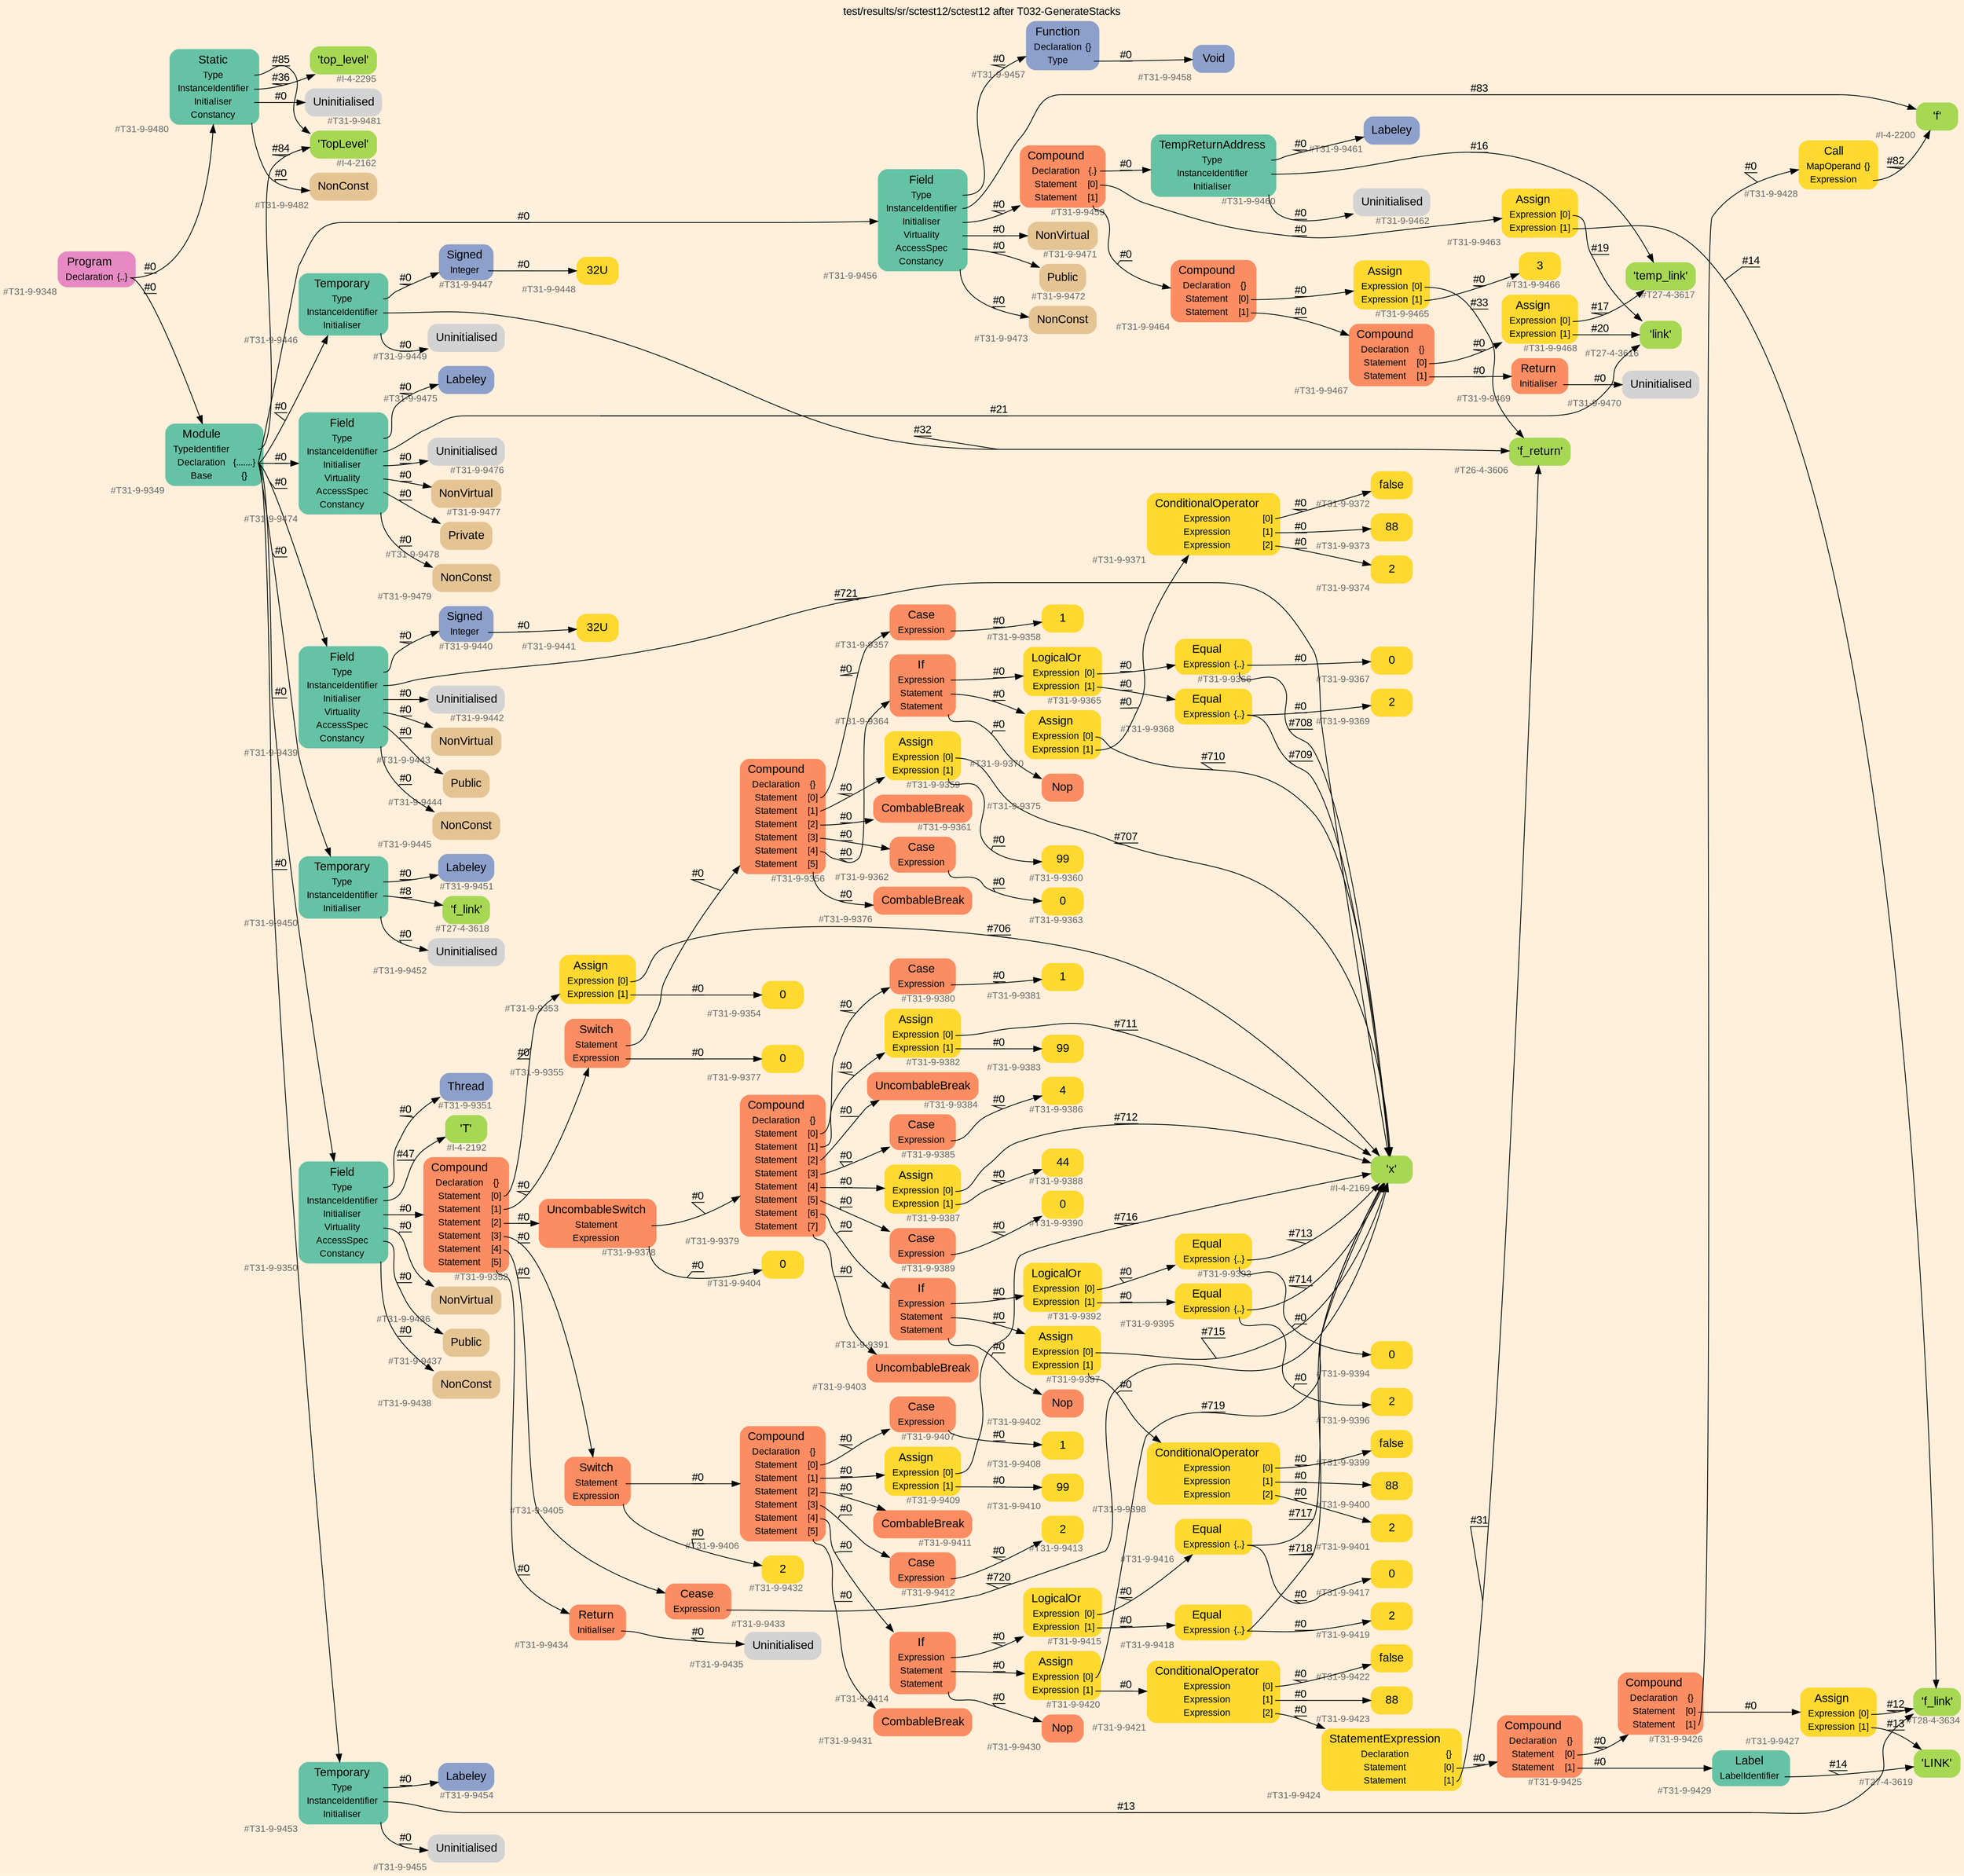 digraph "test/results/sr/sctest12/sctest12 after T032-GenerateStacks" {
label = "test/results/sr/sctest12/sctest12 after T032-GenerateStacks"
labelloc = t
graph [
    rankdir = "LR"
    ranksep = 0.3
    bgcolor = antiquewhite1
    color = black
    fontcolor = black
    fontname = "Arial"
];
node [
    fontname = "Arial"
];
edge [
    fontname = "Arial"
];

// -------------------- node figure --------------------
// -------- block #T31-9-9348 ----------
"#T31-9-9348" [
    fillcolor = "/set28/4"
    xlabel = "#T31-9-9348"
    fontsize = "12"
    fontcolor = grey40
    shape = "plaintext"
    label = <<TABLE BORDER="0" CELLBORDER="0" CELLSPACING="0">
     <TR><TD><FONT COLOR="black" POINT-SIZE="15">Program</FONT></TD></TR>
     <TR><TD><FONT COLOR="black" POINT-SIZE="12">Declaration</FONT></TD><TD PORT="port0"><FONT COLOR="black" POINT-SIZE="12">{..}</FONT></TD></TR>
    </TABLE>>
    style = "rounded,filled"
];

// -------- block #T31-9-9349 ----------
"#T31-9-9349" [
    fillcolor = "/set28/1"
    xlabel = "#T31-9-9349"
    fontsize = "12"
    fontcolor = grey40
    shape = "plaintext"
    label = <<TABLE BORDER="0" CELLBORDER="0" CELLSPACING="0">
     <TR><TD><FONT COLOR="black" POINT-SIZE="15">Module</FONT></TD></TR>
     <TR><TD><FONT COLOR="black" POINT-SIZE="12">TypeIdentifier</FONT></TD><TD PORT="port0"></TD></TR>
     <TR><TD><FONT COLOR="black" POINT-SIZE="12">Declaration</FONT></TD><TD PORT="port1"><FONT COLOR="black" POINT-SIZE="12">{.......}</FONT></TD></TR>
     <TR><TD><FONT COLOR="black" POINT-SIZE="12">Base</FONT></TD><TD PORT="port2"><FONT COLOR="black" POINT-SIZE="12">{}</FONT></TD></TR>
    </TABLE>>
    style = "rounded,filled"
];

// -------- block #I-4-2162 ----------
"#I-4-2162" [
    fillcolor = "/set28/5"
    xlabel = "#I-4-2162"
    fontsize = "12"
    fontcolor = grey40
    shape = "plaintext"
    label = <<TABLE BORDER="0" CELLBORDER="0" CELLSPACING="0">
     <TR><TD><FONT COLOR="black" POINT-SIZE="15">'TopLevel'</FONT></TD></TR>
    </TABLE>>
    style = "rounded,filled"
];

// -------- block #T31-9-9350 ----------
"#T31-9-9350" [
    fillcolor = "/set28/1"
    xlabel = "#T31-9-9350"
    fontsize = "12"
    fontcolor = grey40
    shape = "plaintext"
    label = <<TABLE BORDER="0" CELLBORDER="0" CELLSPACING="0">
     <TR><TD><FONT COLOR="black" POINT-SIZE="15">Field</FONT></TD></TR>
     <TR><TD><FONT COLOR="black" POINT-SIZE="12">Type</FONT></TD><TD PORT="port0"></TD></TR>
     <TR><TD><FONT COLOR="black" POINT-SIZE="12">InstanceIdentifier</FONT></TD><TD PORT="port1"></TD></TR>
     <TR><TD><FONT COLOR="black" POINT-SIZE="12">Initialiser</FONT></TD><TD PORT="port2"></TD></TR>
     <TR><TD><FONT COLOR="black" POINT-SIZE="12">Virtuality</FONT></TD><TD PORT="port3"></TD></TR>
     <TR><TD><FONT COLOR="black" POINT-SIZE="12">AccessSpec</FONT></TD><TD PORT="port4"></TD></TR>
     <TR><TD><FONT COLOR="black" POINT-SIZE="12">Constancy</FONT></TD><TD PORT="port5"></TD></TR>
    </TABLE>>
    style = "rounded,filled"
];

// -------- block #T31-9-9351 ----------
"#T31-9-9351" [
    fillcolor = "/set28/3"
    xlabel = "#T31-9-9351"
    fontsize = "12"
    fontcolor = grey40
    shape = "plaintext"
    label = <<TABLE BORDER="0" CELLBORDER="0" CELLSPACING="0">
     <TR><TD><FONT COLOR="black" POINT-SIZE="15">Thread</FONT></TD></TR>
    </TABLE>>
    style = "rounded,filled"
];

// -------- block #I-4-2192 ----------
"#I-4-2192" [
    fillcolor = "/set28/5"
    xlabel = "#I-4-2192"
    fontsize = "12"
    fontcolor = grey40
    shape = "plaintext"
    label = <<TABLE BORDER="0" CELLBORDER="0" CELLSPACING="0">
     <TR><TD><FONT COLOR="black" POINT-SIZE="15">'T'</FONT></TD></TR>
    </TABLE>>
    style = "rounded,filled"
];

// -------- block #T31-9-9352 ----------
"#T31-9-9352" [
    fillcolor = "/set28/2"
    xlabel = "#T31-9-9352"
    fontsize = "12"
    fontcolor = grey40
    shape = "plaintext"
    label = <<TABLE BORDER="0" CELLBORDER="0" CELLSPACING="0">
     <TR><TD><FONT COLOR="black" POINT-SIZE="15">Compound</FONT></TD></TR>
     <TR><TD><FONT COLOR="black" POINT-SIZE="12">Declaration</FONT></TD><TD PORT="port0"><FONT COLOR="black" POINT-SIZE="12">{}</FONT></TD></TR>
     <TR><TD><FONT COLOR="black" POINT-SIZE="12">Statement</FONT></TD><TD PORT="port1"><FONT COLOR="black" POINT-SIZE="12">[0]</FONT></TD></TR>
     <TR><TD><FONT COLOR="black" POINT-SIZE="12">Statement</FONT></TD><TD PORT="port2"><FONT COLOR="black" POINT-SIZE="12">[1]</FONT></TD></TR>
     <TR><TD><FONT COLOR="black" POINT-SIZE="12">Statement</FONT></TD><TD PORT="port3"><FONT COLOR="black" POINT-SIZE="12">[2]</FONT></TD></TR>
     <TR><TD><FONT COLOR="black" POINT-SIZE="12">Statement</FONT></TD><TD PORT="port4"><FONT COLOR="black" POINT-SIZE="12">[3]</FONT></TD></TR>
     <TR><TD><FONT COLOR="black" POINT-SIZE="12">Statement</FONT></TD><TD PORT="port5"><FONT COLOR="black" POINT-SIZE="12">[4]</FONT></TD></TR>
     <TR><TD><FONT COLOR="black" POINT-SIZE="12">Statement</FONT></TD><TD PORT="port6"><FONT COLOR="black" POINT-SIZE="12">[5]</FONT></TD></TR>
    </TABLE>>
    style = "rounded,filled"
];

// -------- block #T31-9-9353 ----------
"#T31-9-9353" [
    fillcolor = "/set28/6"
    xlabel = "#T31-9-9353"
    fontsize = "12"
    fontcolor = grey40
    shape = "plaintext"
    label = <<TABLE BORDER="0" CELLBORDER="0" CELLSPACING="0">
     <TR><TD><FONT COLOR="black" POINT-SIZE="15">Assign</FONT></TD></TR>
     <TR><TD><FONT COLOR="black" POINT-SIZE="12">Expression</FONT></TD><TD PORT="port0"><FONT COLOR="black" POINT-SIZE="12">[0]</FONT></TD></TR>
     <TR><TD><FONT COLOR="black" POINT-SIZE="12">Expression</FONT></TD><TD PORT="port1"><FONT COLOR="black" POINT-SIZE="12">[1]</FONT></TD></TR>
    </TABLE>>
    style = "rounded,filled"
];

// -------- block #I-4-2169 ----------
"#I-4-2169" [
    fillcolor = "/set28/5"
    xlabel = "#I-4-2169"
    fontsize = "12"
    fontcolor = grey40
    shape = "plaintext"
    label = <<TABLE BORDER="0" CELLBORDER="0" CELLSPACING="0">
     <TR><TD><FONT COLOR="black" POINT-SIZE="15">'x'</FONT></TD></TR>
    </TABLE>>
    style = "rounded,filled"
];

// -------- block #T31-9-9354 ----------
"#T31-9-9354" [
    fillcolor = "/set28/6"
    xlabel = "#T31-9-9354"
    fontsize = "12"
    fontcolor = grey40
    shape = "plaintext"
    label = <<TABLE BORDER="0" CELLBORDER="0" CELLSPACING="0">
     <TR><TD><FONT COLOR="black" POINT-SIZE="15">0</FONT></TD></TR>
    </TABLE>>
    style = "rounded,filled"
];

// -------- block #T31-9-9355 ----------
"#T31-9-9355" [
    fillcolor = "/set28/2"
    xlabel = "#T31-9-9355"
    fontsize = "12"
    fontcolor = grey40
    shape = "plaintext"
    label = <<TABLE BORDER="0" CELLBORDER="0" CELLSPACING="0">
     <TR><TD><FONT COLOR="black" POINT-SIZE="15">Switch</FONT></TD></TR>
     <TR><TD><FONT COLOR="black" POINT-SIZE="12">Statement</FONT></TD><TD PORT="port0"></TD></TR>
     <TR><TD><FONT COLOR="black" POINT-SIZE="12">Expression</FONT></TD><TD PORT="port1"></TD></TR>
    </TABLE>>
    style = "rounded,filled"
];

// -------- block #T31-9-9356 ----------
"#T31-9-9356" [
    fillcolor = "/set28/2"
    xlabel = "#T31-9-9356"
    fontsize = "12"
    fontcolor = grey40
    shape = "plaintext"
    label = <<TABLE BORDER="0" CELLBORDER="0" CELLSPACING="0">
     <TR><TD><FONT COLOR="black" POINT-SIZE="15">Compound</FONT></TD></TR>
     <TR><TD><FONT COLOR="black" POINT-SIZE="12">Declaration</FONT></TD><TD PORT="port0"><FONT COLOR="black" POINT-SIZE="12">{}</FONT></TD></TR>
     <TR><TD><FONT COLOR="black" POINT-SIZE="12">Statement</FONT></TD><TD PORT="port1"><FONT COLOR="black" POINT-SIZE="12">[0]</FONT></TD></TR>
     <TR><TD><FONT COLOR="black" POINT-SIZE="12">Statement</FONT></TD><TD PORT="port2"><FONT COLOR="black" POINT-SIZE="12">[1]</FONT></TD></TR>
     <TR><TD><FONT COLOR="black" POINT-SIZE="12">Statement</FONT></TD><TD PORT="port3"><FONT COLOR="black" POINT-SIZE="12">[2]</FONT></TD></TR>
     <TR><TD><FONT COLOR="black" POINT-SIZE="12">Statement</FONT></TD><TD PORT="port4"><FONT COLOR="black" POINT-SIZE="12">[3]</FONT></TD></TR>
     <TR><TD><FONT COLOR="black" POINT-SIZE="12">Statement</FONT></TD><TD PORT="port5"><FONT COLOR="black" POINT-SIZE="12">[4]</FONT></TD></TR>
     <TR><TD><FONT COLOR="black" POINT-SIZE="12">Statement</FONT></TD><TD PORT="port6"><FONT COLOR="black" POINT-SIZE="12">[5]</FONT></TD></TR>
    </TABLE>>
    style = "rounded,filled"
];

// -------- block #T31-9-9357 ----------
"#T31-9-9357" [
    fillcolor = "/set28/2"
    xlabel = "#T31-9-9357"
    fontsize = "12"
    fontcolor = grey40
    shape = "plaintext"
    label = <<TABLE BORDER="0" CELLBORDER="0" CELLSPACING="0">
     <TR><TD><FONT COLOR="black" POINT-SIZE="15">Case</FONT></TD></TR>
     <TR><TD><FONT COLOR="black" POINT-SIZE="12">Expression</FONT></TD><TD PORT="port0"></TD></TR>
    </TABLE>>
    style = "rounded,filled"
];

// -------- block #T31-9-9358 ----------
"#T31-9-9358" [
    fillcolor = "/set28/6"
    xlabel = "#T31-9-9358"
    fontsize = "12"
    fontcolor = grey40
    shape = "plaintext"
    label = <<TABLE BORDER="0" CELLBORDER="0" CELLSPACING="0">
     <TR><TD><FONT COLOR="black" POINT-SIZE="15">1</FONT></TD></TR>
    </TABLE>>
    style = "rounded,filled"
];

// -------- block #T31-9-9359 ----------
"#T31-9-9359" [
    fillcolor = "/set28/6"
    xlabel = "#T31-9-9359"
    fontsize = "12"
    fontcolor = grey40
    shape = "plaintext"
    label = <<TABLE BORDER="0" CELLBORDER="0" CELLSPACING="0">
     <TR><TD><FONT COLOR="black" POINT-SIZE="15">Assign</FONT></TD></TR>
     <TR><TD><FONT COLOR="black" POINT-SIZE="12">Expression</FONT></TD><TD PORT="port0"><FONT COLOR="black" POINT-SIZE="12">[0]</FONT></TD></TR>
     <TR><TD><FONT COLOR="black" POINT-SIZE="12">Expression</FONT></TD><TD PORT="port1"><FONT COLOR="black" POINT-SIZE="12">[1]</FONT></TD></TR>
    </TABLE>>
    style = "rounded,filled"
];

// -------- block #T31-9-9360 ----------
"#T31-9-9360" [
    fillcolor = "/set28/6"
    xlabel = "#T31-9-9360"
    fontsize = "12"
    fontcolor = grey40
    shape = "plaintext"
    label = <<TABLE BORDER="0" CELLBORDER="0" CELLSPACING="0">
     <TR><TD><FONT COLOR="black" POINT-SIZE="15">99</FONT></TD></TR>
    </TABLE>>
    style = "rounded,filled"
];

// -------- block #T31-9-9361 ----------
"#T31-9-9361" [
    fillcolor = "/set28/2"
    xlabel = "#T31-9-9361"
    fontsize = "12"
    fontcolor = grey40
    shape = "plaintext"
    label = <<TABLE BORDER="0" CELLBORDER="0" CELLSPACING="0">
     <TR><TD><FONT COLOR="black" POINT-SIZE="15">CombableBreak</FONT></TD></TR>
    </TABLE>>
    style = "rounded,filled"
];

// -------- block #T31-9-9362 ----------
"#T31-9-9362" [
    fillcolor = "/set28/2"
    xlabel = "#T31-9-9362"
    fontsize = "12"
    fontcolor = grey40
    shape = "plaintext"
    label = <<TABLE BORDER="0" CELLBORDER="0" CELLSPACING="0">
     <TR><TD><FONT COLOR="black" POINT-SIZE="15">Case</FONT></TD></TR>
     <TR><TD><FONT COLOR="black" POINT-SIZE="12">Expression</FONT></TD><TD PORT="port0"></TD></TR>
    </TABLE>>
    style = "rounded,filled"
];

// -------- block #T31-9-9363 ----------
"#T31-9-9363" [
    fillcolor = "/set28/6"
    xlabel = "#T31-9-9363"
    fontsize = "12"
    fontcolor = grey40
    shape = "plaintext"
    label = <<TABLE BORDER="0" CELLBORDER="0" CELLSPACING="0">
     <TR><TD><FONT COLOR="black" POINT-SIZE="15">0</FONT></TD></TR>
    </TABLE>>
    style = "rounded,filled"
];

// -------- block #T31-9-9364 ----------
"#T31-9-9364" [
    fillcolor = "/set28/2"
    xlabel = "#T31-9-9364"
    fontsize = "12"
    fontcolor = grey40
    shape = "plaintext"
    label = <<TABLE BORDER="0" CELLBORDER="0" CELLSPACING="0">
     <TR><TD><FONT COLOR="black" POINT-SIZE="15">If</FONT></TD></TR>
     <TR><TD><FONT COLOR="black" POINT-SIZE="12">Expression</FONT></TD><TD PORT="port0"></TD></TR>
     <TR><TD><FONT COLOR="black" POINT-SIZE="12">Statement</FONT></TD><TD PORT="port1"></TD></TR>
     <TR><TD><FONT COLOR="black" POINT-SIZE="12">Statement</FONT></TD><TD PORT="port2"></TD></TR>
    </TABLE>>
    style = "rounded,filled"
];

// -------- block #T31-9-9365 ----------
"#T31-9-9365" [
    fillcolor = "/set28/6"
    xlabel = "#T31-9-9365"
    fontsize = "12"
    fontcolor = grey40
    shape = "plaintext"
    label = <<TABLE BORDER="0" CELLBORDER="0" CELLSPACING="0">
     <TR><TD><FONT COLOR="black" POINT-SIZE="15">LogicalOr</FONT></TD></TR>
     <TR><TD><FONT COLOR="black" POINT-SIZE="12">Expression</FONT></TD><TD PORT="port0"><FONT COLOR="black" POINT-SIZE="12">[0]</FONT></TD></TR>
     <TR><TD><FONT COLOR="black" POINT-SIZE="12">Expression</FONT></TD><TD PORT="port1"><FONT COLOR="black" POINT-SIZE="12">[1]</FONT></TD></TR>
    </TABLE>>
    style = "rounded,filled"
];

// -------- block #T31-9-9366 ----------
"#T31-9-9366" [
    fillcolor = "/set28/6"
    xlabel = "#T31-9-9366"
    fontsize = "12"
    fontcolor = grey40
    shape = "plaintext"
    label = <<TABLE BORDER="0" CELLBORDER="0" CELLSPACING="0">
     <TR><TD><FONT COLOR="black" POINT-SIZE="15">Equal</FONT></TD></TR>
     <TR><TD><FONT COLOR="black" POINT-SIZE="12">Expression</FONT></TD><TD PORT="port0"><FONT COLOR="black" POINT-SIZE="12">{..}</FONT></TD></TR>
    </TABLE>>
    style = "rounded,filled"
];

// -------- block #T31-9-9367 ----------
"#T31-9-9367" [
    fillcolor = "/set28/6"
    xlabel = "#T31-9-9367"
    fontsize = "12"
    fontcolor = grey40
    shape = "plaintext"
    label = <<TABLE BORDER="0" CELLBORDER="0" CELLSPACING="0">
     <TR><TD><FONT COLOR="black" POINT-SIZE="15">0</FONT></TD></TR>
    </TABLE>>
    style = "rounded,filled"
];

// -------- block #T31-9-9368 ----------
"#T31-9-9368" [
    fillcolor = "/set28/6"
    xlabel = "#T31-9-9368"
    fontsize = "12"
    fontcolor = grey40
    shape = "plaintext"
    label = <<TABLE BORDER="0" CELLBORDER="0" CELLSPACING="0">
     <TR><TD><FONT COLOR="black" POINT-SIZE="15">Equal</FONT></TD></TR>
     <TR><TD><FONT COLOR="black" POINT-SIZE="12">Expression</FONT></TD><TD PORT="port0"><FONT COLOR="black" POINT-SIZE="12">{..}</FONT></TD></TR>
    </TABLE>>
    style = "rounded,filled"
];

// -------- block #T31-9-9369 ----------
"#T31-9-9369" [
    fillcolor = "/set28/6"
    xlabel = "#T31-9-9369"
    fontsize = "12"
    fontcolor = grey40
    shape = "plaintext"
    label = <<TABLE BORDER="0" CELLBORDER="0" CELLSPACING="0">
     <TR><TD><FONT COLOR="black" POINT-SIZE="15">2</FONT></TD></TR>
    </TABLE>>
    style = "rounded,filled"
];

// -------- block #T31-9-9370 ----------
"#T31-9-9370" [
    fillcolor = "/set28/6"
    xlabel = "#T31-9-9370"
    fontsize = "12"
    fontcolor = grey40
    shape = "plaintext"
    label = <<TABLE BORDER="0" CELLBORDER="0" CELLSPACING="0">
     <TR><TD><FONT COLOR="black" POINT-SIZE="15">Assign</FONT></TD></TR>
     <TR><TD><FONT COLOR="black" POINT-SIZE="12">Expression</FONT></TD><TD PORT="port0"><FONT COLOR="black" POINT-SIZE="12">[0]</FONT></TD></TR>
     <TR><TD><FONT COLOR="black" POINT-SIZE="12">Expression</FONT></TD><TD PORT="port1"><FONT COLOR="black" POINT-SIZE="12">[1]</FONT></TD></TR>
    </TABLE>>
    style = "rounded,filled"
];

// -------- block #T31-9-9371 ----------
"#T31-9-9371" [
    fillcolor = "/set28/6"
    xlabel = "#T31-9-9371"
    fontsize = "12"
    fontcolor = grey40
    shape = "plaintext"
    label = <<TABLE BORDER="0" CELLBORDER="0" CELLSPACING="0">
     <TR><TD><FONT COLOR="black" POINT-SIZE="15">ConditionalOperator</FONT></TD></TR>
     <TR><TD><FONT COLOR="black" POINT-SIZE="12">Expression</FONT></TD><TD PORT="port0"><FONT COLOR="black" POINT-SIZE="12">[0]</FONT></TD></TR>
     <TR><TD><FONT COLOR="black" POINT-SIZE="12">Expression</FONT></TD><TD PORT="port1"><FONT COLOR="black" POINT-SIZE="12">[1]</FONT></TD></TR>
     <TR><TD><FONT COLOR="black" POINT-SIZE="12">Expression</FONT></TD><TD PORT="port2"><FONT COLOR="black" POINT-SIZE="12">[2]</FONT></TD></TR>
    </TABLE>>
    style = "rounded,filled"
];

// -------- block #T31-9-9372 ----------
"#T31-9-9372" [
    fillcolor = "/set28/6"
    xlabel = "#T31-9-9372"
    fontsize = "12"
    fontcolor = grey40
    shape = "plaintext"
    label = <<TABLE BORDER="0" CELLBORDER="0" CELLSPACING="0">
     <TR><TD><FONT COLOR="black" POINT-SIZE="15">false</FONT></TD></TR>
    </TABLE>>
    style = "rounded,filled"
];

// -------- block #T31-9-9373 ----------
"#T31-9-9373" [
    fillcolor = "/set28/6"
    xlabel = "#T31-9-9373"
    fontsize = "12"
    fontcolor = grey40
    shape = "plaintext"
    label = <<TABLE BORDER="0" CELLBORDER="0" CELLSPACING="0">
     <TR><TD><FONT COLOR="black" POINT-SIZE="15">88</FONT></TD></TR>
    </TABLE>>
    style = "rounded,filled"
];

// -------- block #T31-9-9374 ----------
"#T31-9-9374" [
    fillcolor = "/set28/6"
    xlabel = "#T31-9-9374"
    fontsize = "12"
    fontcolor = grey40
    shape = "plaintext"
    label = <<TABLE BORDER="0" CELLBORDER="0" CELLSPACING="0">
     <TR><TD><FONT COLOR="black" POINT-SIZE="15">2</FONT></TD></TR>
    </TABLE>>
    style = "rounded,filled"
];

// -------- block #T31-9-9375 ----------
"#T31-9-9375" [
    fillcolor = "/set28/2"
    xlabel = "#T31-9-9375"
    fontsize = "12"
    fontcolor = grey40
    shape = "plaintext"
    label = <<TABLE BORDER="0" CELLBORDER="0" CELLSPACING="0">
     <TR><TD><FONT COLOR="black" POINT-SIZE="15">Nop</FONT></TD></TR>
    </TABLE>>
    style = "rounded,filled"
];

// -------- block #T31-9-9376 ----------
"#T31-9-9376" [
    fillcolor = "/set28/2"
    xlabel = "#T31-9-9376"
    fontsize = "12"
    fontcolor = grey40
    shape = "plaintext"
    label = <<TABLE BORDER="0" CELLBORDER="0" CELLSPACING="0">
     <TR><TD><FONT COLOR="black" POINT-SIZE="15">CombableBreak</FONT></TD></TR>
    </TABLE>>
    style = "rounded,filled"
];

// -------- block #T31-9-9377 ----------
"#T31-9-9377" [
    fillcolor = "/set28/6"
    xlabel = "#T31-9-9377"
    fontsize = "12"
    fontcolor = grey40
    shape = "plaintext"
    label = <<TABLE BORDER="0" CELLBORDER="0" CELLSPACING="0">
     <TR><TD><FONT COLOR="black" POINT-SIZE="15">0</FONT></TD></TR>
    </TABLE>>
    style = "rounded,filled"
];

// -------- block #T31-9-9378 ----------
"#T31-9-9378" [
    fillcolor = "/set28/2"
    xlabel = "#T31-9-9378"
    fontsize = "12"
    fontcolor = grey40
    shape = "plaintext"
    label = <<TABLE BORDER="0" CELLBORDER="0" CELLSPACING="0">
     <TR><TD><FONT COLOR="black" POINT-SIZE="15">UncombableSwitch</FONT></TD></TR>
     <TR><TD><FONT COLOR="black" POINT-SIZE="12">Statement</FONT></TD><TD PORT="port0"></TD></TR>
     <TR><TD><FONT COLOR="black" POINT-SIZE="12">Expression</FONT></TD><TD PORT="port1"></TD></TR>
    </TABLE>>
    style = "rounded,filled"
];

// -------- block #T31-9-9379 ----------
"#T31-9-9379" [
    fillcolor = "/set28/2"
    xlabel = "#T31-9-9379"
    fontsize = "12"
    fontcolor = grey40
    shape = "plaintext"
    label = <<TABLE BORDER="0" CELLBORDER="0" CELLSPACING="0">
     <TR><TD><FONT COLOR="black" POINT-SIZE="15">Compound</FONT></TD></TR>
     <TR><TD><FONT COLOR="black" POINT-SIZE="12">Declaration</FONT></TD><TD PORT="port0"><FONT COLOR="black" POINT-SIZE="12">{}</FONT></TD></TR>
     <TR><TD><FONT COLOR="black" POINT-SIZE="12">Statement</FONT></TD><TD PORT="port1"><FONT COLOR="black" POINT-SIZE="12">[0]</FONT></TD></TR>
     <TR><TD><FONT COLOR="black" POINT-SIZE="12">Statement</FONT></TD><TD PORT="port2"><FONT COLOR="black" POINT-SIZE="12">[1]</FONT></TD></TR>
     <TR><TD><FONT COLOR="black" POINT-SIZE="12">Statement</FONT></TD><TD PORT="port3"><FONT COLOR="black" POINT-SIZE="12">[2]</FONT></TD></TR>
     <TR><TD><FONT COLOR="black" POINT-SIZE="12">Statement</FONT></TD><TD PORT="port4"><FONT COLOR="black" POINT-SIZE="12">[3]</FONT></TD></TR>
     <TR><TD><FONT COLOR="black" POINT-SIZE="12">Statement</FONT></TD><TD PORT="port5"><FONT COLOR="black" POINT-SIZE="12">[4]</FONT></TD></TR>
     <TR><TD><FONT COLOR="black" POINT-SIZE="12">Statement</FONT></TD><TD PORT="port6"><FONT COLOR="black" POINT-SIZE="12">[5]</FONT></TD></TR>
     <TR><TD><FONT COLOR="black" POINT-SIZE="12">Statement</FONT></TD><TD PORT="port7"><FONT COLOR="black" POINT-SIZE="12">[6]</FONT></TD></TR>
     <TR><TD><FONT COLOR="black" POINT-SIZE="12">Statement</FONT></TD><TD PORT="port8"><FONT COLOR="black" POINT-SIZE="12">[7]</FONT></TD></TR>
    </TABLE>>
    style = "rounded,filled"
];

// -------- block #T31-9-9380 ----------
"#T31-9-9380" [
    fillcolor = "/set28/2"
    xlabel = "#T31-9-9380"
    fontsize = "12"
    fontcolor = grey40
    shape = "plaintext"
    label = <<TABLE BORDER="0" CELLBORDER="0" CELLSPACING="0">
     <TR><TD><FONT COLOR="black" POINT-SIZE="15">Case</FONT></TD></TR>
     <TR><TD><FONT COLOR="black" POINT-SIZE="12">Expression</FONT></TD><TD PORT="port0"></TD></TR>
    </TABLE>>
    style = "rounded,filled"
];

// -------- block #T31-9-9381 ----------
"#T31-9-9381" [
    fillcolor = "/set28/6"
    xlabel = "#T31-9-9381"
    fontsize = "12"
    fontcolor = grey40
    shape = "plaintext"
    label = <<TABLE BORDER="0" CELLBORDER="0" CELLSPACING="0">
     <TR><TD><FONT COLOR="black" POINT-SIZE="15">1</FONT></TD></TR>
    </TABLE>>
    style = "rounded,filled"
];

// -------- block #T31-9-9382 ----------
"#T31-9-9382" [
    fillcolor = "/set28/6"
    xlabel = "#T31-9-9382"
    fontsize = "12"
    fontcolor = grey40
    shape = "plaintext"
    label = <<TABLE BORDER="0" CELLBORDER="0" CELLSPACING="0">
     <TR><TD><FONT COLOR="black" POINT-SIZE="15">Assign</FONT></TD></TR>
     <TR><TD><FONT COLOR="black" POINT-SIZE="12">Expression</FONT></TD><TD PORT="port0"><FONT COLOR="black" POINT-SIZE="12">[0]</FONT></TD></TR>
     <TR><TD><FONT COLOR="black" POINT-SIZE="12">Expression</FONT></TD><TD PORT="port1"><FONT COLOR="black" POINT-SIZE="12">[1]</FONT></TD></TR>
    </TABLE>>
    style = "rounded,filled"
];

// -------- block #T31-9-9383 ----------
"#T31-9-9383" [
    fillcolor = "/set28/6"
    xlabel = "#T31-9-9383"
    fontsize = "12"
    fontcolor = grey40
    shape = "plaintext"
    label = <<TABLE BORDER="0" CELLBORDER="0" CELLSPACING="0">
     <TR><TD><FONT COLOR="black" POINT-SIZE="15">99</FONT></TD></TR>
    </TABLE>>
    style = "rounded,filled"
];

// -------- block #T31-9-9384 ----------
"#T31-9-9384" [
    fillcolor = "/set28/2"
    xlabel = "#T31-9-9384"
    fontsize = "12"
    fontcolor = grey40
    shape = "plaintext"
    label = <<TABLE BORDER="0" CELLBORDER="0" CELLSPACING="0">
     <TR><TD><FONT COLOR="black" POINT-SIZE="15">UncombableBreak</FONT></TD></TR>
    </TABLE>>
    style = "rounded,filled"
];

// -------- block #T31-9-9385 ----------
"#T31-9-9385" [
    fillcolor = "/set28/2"
    xlabel = "#T31-9-9385"
    fontsize = "12"
    fontcolor = grey40
    shape = "plaintext"
    label = <<TABLE BORDER="0" CELLBORDER="0" CELLSPACING="0">
     <TR><TD><FONT COLOR="black" POINT-SIZE="15">Case</FONT></TD></TR>
     <TR><TD><FONT COLOR="black" POINT-SIZE="12">Expression</FONT></TD><TD PORT="port0"></TD></TR>
    </TABLE>>
    style = "rounded,filled"
];

// -------- block #T31-9-9386 ----------
"#T31-9-9386" [
    fillcolor = "/set28/6"
    xlabel = "#T31-9-9386"
    fontsize = "12"
    fontcolor = grey40
    shape = "plaintext"
    label = <<TABLE BORDER="0" CELLBORDER="0" CELLSPACING="0">
     <TR><TD><FONT COLOR="black" POINT-SIZE="15">4</FONT></TD></TR>
    </TABLE>>
    style = "rounded,filled"
];

// -------- block #T31-9-9387 ----------
"#T31-9-9387" [
    fillcolor = "/set28/6"
    xlabel = "#T31-9-9387"
    fontsize = "12"
    fontcolor = grey40
    shape = "plaintext"
    label = <<TABLE BORDER="0" CELLBORDER="0" CELLSPACING="0">
     <TR><TD><FONT COLOR="black" POINT-SIZE="15">Assign</FONT></TD></TR>
     <TR><TD><FONT COLOR="black" POINT-SIZE="12">Expression</FONT></TD><TD PORT="port0"><FONT COLOR="black" POINT-SIZE="12">[0]</FONT></TD></TR>
     <TR><TD><FONT COLOR="black" POINT-SIZE="12">Expression</FONT></TD><TD PORT="port1"><FONT COLOR="black" POINT-SIZE="12">[1]</FONT></TD></TR>
    </TABLE>>
    style = "rounded,filled"
];

// -------- block #T31-9-9388 ----------
"#T31-9-9388" [
    fillcolor = "/set28/6"
    xlabel = "#T31-9-9388"
    fontsize = "12"
    fontcolor = grey40
    shape = "plaintext"
    label = <<TABLE BORDER="0" CELLBORDER="0" CELLSPACING="0">
     <TR><TD><FONT COLOR="black" POINT-SIZE="15">44</FONT></TD></TR>
    </TABLE>>
    style = "rounded,filled"
];

// -------- block #T31-9-9389 ----------
"#T31-9-9389" [
    fillcolor = "/set28/2"
    xlabel = "#T31-9-9389"
    fontsize = "12"
    fontcolor = grey40
    shape = "plaintext"
    label = <<TABLE BORDER="0" CELLBORDER="0" CELLSPACING="0">
     <TR><TD><FONT COLOR="black" POINT-SIZE="15">Case</FONT></TD></TR>
     <TR><TD><FONT COLOR="black" POINT-SIZE="12">Expression</FONT></TD><TD PORT="port0"></TD></TR>
    </TABLE>>
    style = "rounded,filled"
];

// -------- block #T31-9-9390 ----------
"#T31-9-9390" [
    fillcolor = "/set28/6"
    xlabel = "#T31-9-9390"
    fontsize = "12"
    fontcolor = grey40
    shape = "plaintext"
    label = <<TABLE BORDER="0" CELLBORDER="0" CELLSPACING="0">
     <TR><TD><FONT COLOR="black" POINT-SIZE="15">0</FONT></TD></TR>
    </TABLE>>
    style = "rounded,filled"
];

// -------- block #T31-9-9391 ----------
"#T31-9-9391" [
    fillcolor = "/set28/2"
    xlabel = "#T31-9-9391"
    fontsize = "12"
    fontcolor = grey40
    shape = "plaintext"
    label = <<TABLE BORDER="0" CELLBORDER="0" CELLSPACING="0">
     <TR><TD><FONT COLOR="black" POINT-SIZE="15">If</FONT></TD></TR>
     <TR><TD><FONT COLOR="black" POINT-SIZE="12">Expression</FONT></TD><TD PORT="port0"></TD></TR>
     <TR><TD><FONT COLOR="black" POINT-SIZE="12">Statement</FONT></TD><TD PORT="port1"></TD></TR>
     <TR><TD><FONT COLOR="black" POINT-SIZE="12">Statement</FONT></TD><TD PORT="port2"></TD></TR>
    </TABLE>>
    style = "rounded,filled"
];

// -------- block #T31-9-9392 ----------
"#T31-9-9392" [
    fillcolor = "/set28/6"
    xlabel = "#T31-9-9392"
    fontsize = "12"
    fontcolor = grey40
    shape = "plaintext"
    label = <<TABLE BORDER="0" CELLBORDER="0" CELLSPACING="0">
     <TR><TD><FONT COLOR="black" POINT-SIZE="15">LogicalOr</FONT></TD></TR>
     <TR><TD><FONT COLOR="black" POINT-SIZE="12">Expression</FONT></TD><TD PORT="port0"><FONT COLOR="black" POINT-SIZE="12">[0]</FONT></TD></TR>
     <TR><TD><FONT COLOR="black" POINT-SIZE="12">Expression</FONT></TD><TD PORT="port1"><FONT COLOR="black" POINT-SIZE="12">[1]</FONT></TD></TR>
    </TABLE>>
    style = "rounded,filled"
];

// -------- block #T31-9-9393 ----------
"#T31-9-9393" [
    fillcolor = "/set28/6"
    xlabel = "#T31-9-9393"
    fontsize = "12"
    fontcolor = grey40
    shape = "plaintext"
    label = <<TABLE BORDER="0" CELLBORDER="0" CELLSPACING="0">
     <TR><TD><FONT COLOR="black" POINT-SIZE="15">Equal</FONT></TD></TR>
     <TR><TD><FONT COLOR="black" POINT-SIZE="12">Expression</FONT></TD><TD PORT="port0"><FONT COLOR="black" POINT-SIZE="12">{..}</FONT></TD></TR>
    </TABLE>>
    style = "rounded,filled"
];

// -------- block #T31-9-9394 ----------
"#T31-9-9394" [
    fillcolor = "/set28/6"
    xlabel = "#T31-9-9394"
    fontsize = "12"
    fontcolor = grey40
    shape = "plaintext"
    label = <<TABLE BORDER="0" CELLBORDER="0" CELLSPACING="0">
     <TR><TD><FONT COLOR="black" POINT-SIZE="15">0</FONT></TD></TR>
    </TABLE>>
    style = "rounded,filled"
];

// -------- block #T31-9-9395 ----------
"#T31-9-9395" [
    fillcolor = "/set28/6"
    xlabel = "#T31-9-9395"
    fontsize = "12"
    fontcolor = grey40
    shape = "plaintext"
    label = <<TABLE BORDER="0" CELLBORDER="0" CELLSPACING="0">
     <TR><TD><FONT COLOR="black" POINT-SIZE="15">Equal</FONT></TD></TR>
     <TR><TD><FONT COLOR="black" POINT-SIZE="12">Expression</FONT></TD><TD PORT="port0"><FONT COLOR="black" POINT-SIZE="12">{..}</FONT></TD></TR>
    </TABLE>>
    style = "rounded,filled"
];

// -------- block #T31-9-9396 ----------
"#T31-9-9396" [
    fillcolor = "/set28/6"
    xlabel = "#T31-9-9396"
    fontsize = "12"
    fontcolor = grey40
    shape = "plaintext"
    label = <<TABLE BORDER="0" CELLBORDER="0" CELLSPACING="0">
     <TR><TD><FONT COLOR="black" POINT-SIZE="15">2</FONT></TD></TR>
    </TABLE>>
    style = "rounded,filled"
];

// -------- block #T31-9-9397 ----------
"#T31-9-9397" [
    fillcolor = "/set28/6"
    xlabel = "#T31-9-9397"
    fontsize = "12"
    fontcolor = grey40
    shape = "plaintext"
    label = <<TABLE BORDER="0" CELLBORDER="0" CELLSPACING="0">
     <TR><TD><FONT COLOR="black" POINT-SIZE="15">Assign</FONT></TD></TR>
     <TR><TD><FONT COLOR="black" POINT-SIZE="12">Expression</FONT></TD><TD PORT="port0"><FONT COLOR="black" POINT-SIZE="12">[0]</FONT></TD></TR>
     <TR><TD><FONT COLOR="black" POINT-SIZE="12">Expression</FONT></TD><TD PORT="port1"><FONT COLOR="black" POINT-SIZE="12">[1]</FONT></TD></TR>
    </TABLE>>
    style = "rounded,filled"
];

// -------- block #T31-9-9398 ----------
"#T31-9-9398" [
    fillcolor = "/set28/6"
    xlabel = "#T31-9-9398"
    fontsize = "12"
    fontcolor = grey40
    shape = "plaintext"
    label = <<TABLE BORDER="0" CELLBORDER="0" CELLSPACING="0">
     <TR><TD><FONT COLOR="black" POINT-SIZE="15">ConditionalOperator</FONT></TD></TR>
     <TR><TD><FONT COLOR="black" POINT-SIZE="12">Expression</FONT></TD><TD PORT="port0"><FONT COLOR="black" POINT-SIZE="12">[0]</FONT></TD></TR>
     <TR><TD><FONT COLOR="black" POINT-SIZE="12">Expression</FONT></TD><TD PORT="port1"><FONT COLOR="black" POINT-SIZE="12">[1]</FONT></TD></TR>
     <TR><TD><FONT COLOR="black" POINT-SIZE="12">Expression</FONT></TD><TD PORT="port2"><FONT COLOR="black" POINT-SIZE="12">[2]</FONT></TD></TR>
    </TABLE>>
    style = "rounded,filled"
];

// -------- block #T31-9-9399 ----------
"#T31-9-9399" [
    fillcolor = "/set28/6"
    xlabel = "#T31-9-9399"
    fontsize = "12"
    fontcolor = grey40
    shape = "plaintext"
    label = <<TABLE BORDER="0" CELLBORDER="0" CELLSPACING="0">
     <TR><TD><FONT COLOR="black" POINT-SIZE="15">false</FONT></TD></TR>
    </TABLE>>
    style = "rounded,filled"
];

// -------- block #T31-9-9400 ----------
"#T31-9-9400" [
    fillcolor = "/set28/6"
    xlabel = "#T31-9-9400"
    fontsize = "12"
    fontcolor = grey40
    shape = "plaintext"
    label = <<TABLE BORDER="0" CELLBORDER="0" CELLSPACING="0">
     <TR><TD><FONT COLOR="black" POINT-SIZE="15">88</FONT></TD></TR>
    </TABLE>>
    style = "rounded,filled"
];

// -------- block #T31-9-9401 ----------
"#T31-9-9401" [
    fillcolor = "/set28/6"
    xlabel = "#T31-9-9401"
    fontsize = "12"
    fontcolor = grey40
    shape = "plaintext"
    label = <<TABLE BORDER="0" CELLBORDER="0" CELLSPACING="0">
     <TR><TD><FONT COLOR="black" POINT-SIZE="15">2</FONT></TD></TR>
    </TABLE>>
    style = "rounded,filled"
];

// -------- block #T31-9-9402 ----------
"#T31-9-9402" [
    fillcolor = "/set28/2"
    xlabel = "#T31-9-9402"
    fontsize = "12"
    fontcolor = grey40
    shape = "plaintext"
    label = <<TABLE BORDER="0" CELLBORDER="0" CELLSPACING="0">
     <TR><TD><FONT COLOR="black" POINT-SIZE="15">Nop</FONT></TD></TR>
    </TABLE>>
    style = "rounded,filled"
];

// -------- block #T31-9-9403 ----------
"#T31-9-9403" [
    fillcolor = "/set28/2"
    xlabel = "#T31-9-9403"
    fontsize = "12"
    fontcolor = grey40
    shape = "plaintext"
    label = <<TABLE BORDER="0" CELLBORDER="0" CELLSPACING="0">
     <TR><TD><FONT COLOR="black" POINT-SIZE="15">UncombableBreak</FONT></TD></TR>
    </TABLE>>
    style = "rounded,filled"
];

// -------- block #T31-9-9404 ----------
"#T31-9-9404" [
    fillcolor = "/set28/6"
    xlabel = "#T31-9-9404"
    fontsize = "12"
    fontcolor = grey40
    shape = "plaintext"
    label = <<TABLE BORDER="0" CELLBORDER="0" CELLSPACING="0">
     <TR><TD><FONT COLOR="black" POINT-SIZE="15">0</FONT></TD></TR>
    </TABLE>>
    style = "rounded,filled"
];

// -------- block #T31-9-9405 ----------
"#T31-9-9405" [
    fillcolor = "/set28/2"
    xlabel = "#T31-9-9405"
    fontsize = "12"
    fontcolor = grey40
    shape = "plaintext"
    label = <<TABLE BORDER="0" CELLBORDER="0" CELLSPACING="0">
     <TR><TD><FONT COLOR="black" POINT-SIZE="15">Switch</FONT></TD></TR>
     <TR><TD><FONT COLOR="black" POINT-SIZE="12">Statement</FONT></TD><TD PORT="port0"></TD></TR>
     <TR><TD><FONT COLOR="black" POINT-SIZE="12">Expression</FONT></TD><TD PORT="port1"></TD></TR>
    </TABLE>>
    style = "rounded,filled"
];

// -------- block #T31-9-9406 ----------
"#T31-9-9406" [
    fillcolor = "/set28/2"
    xlabel = "#T31-9-9406"
    fontsize = "12"
    fontcolor = grey40
    shape = "plaintext"
    label = <<TABLE BORDER="0" CELLBORDER="0" CELLSPACING="0">
     <TR><TD><FONT COLOR="black" POINT-SIZE="15">Compound</FONT></TD></TR>
     <TR><TD><FONT COLOR="black" POINT-SIZE="12">Declaration</FONT></TD><TD PORT="port0"><FONT COLOR="black" POINT-SIZE="12">{}</FONT></TD></TR>
     <TR><TD><FONT COLOR="black" POINT-SIZE="12">Statement</FONT></TD><TD PORT="port1"><FONT COLOR="black" POINT-SIZE="12">[0]</FONT></TD></TR>
     <TR><TD><FONT COLOR="black" POINT-SIZE="12">Statement</FONT></TD><TD PORT="port2"><FONT COLOR="black" POINT-SIZE="12">[1]</FONT></TD></TR>
     <TR><TD><FONT COLOR="black" POINT-SIZE="12">Statement</FONT></TD><TD PORT="port3"><FONT COLOR="black" POINT-SIZE="12">[2]</FONT></TD></TR>
     <TR><TD><FONT COLOR="black" POINT-SIZE="12">Statement</FONT></TD><TD PORT="port4"><FONT COLOR="black" POINT-SIZE="12">[3]</FONT></TD></TR>
     <TR><TD><FONT COLOR="black" POINT-SIZE="12">Statement</FONT></TD><TD PORT="port5"><FONT COLOR="black" POINT-SIZE="12">[4]</FONT></TD></TR>
     <TR><TD><FONT COLOR="black" POINT-SIZE="12">Statement</FONT></TD><TD PORT="port6"><FONT COLOR="black" POINT-SIZE="12">[5]</FONT></TD></TR>
    </TABLE>>
    style = "rounded,filled"
];

// -------- block #T31-9-9407 ----------
"#T31-9-9407" [
    fillcolor = "/set28/2"
    xlabel = "#T31-9-9407"
    fontsize = "12"
    fontcolor = grey40
    shape = "plaintext"
    label = <<TABLE BORDER="0" CELLBORDER="0" CELLSPACING="0">
     <TR><TD><FONT COLOR="black" POINT-SIZE="15">Case</FONT></TD></TR>
     <TR><TD><FONT COLOR="black" POINT-SIZE="12">Expression</FONT></TD><TD PORT="port0"></TD></TR>
    </TABLE>>
    style = "rounded,filled"
];

// -------- block #T31-9-9408 ----------
"#T31-9-9408" [
    fillcolor = "/set28/6"
    xlabel = "#T31-9-9408"
    fontsize = "12"
    fontcolor = grey40
    shape = "plaintext"
    label = <<TABLE BORDER="0" CELLBORDER="0" CELLSPACING="0">
     <TR><TD><FONT COLOR="black" POINT-SIZE="15">1</FONT></TD></TR>
    </TABLE>>
    style = "rounded,filled"
];

// -------- block #T31-9-9409 ----------
"#T31-9-9409" [
    fillcolor = "/set28/6"
    xlabel = "#T31-9-9409"
    fontsize = "12"
    fontcolor = grey40
    shape = "plaintext"
    label = <<TABLE BORDER="0" CELLBORDER="0" CELLSPACING="0">
     <TR><TD><FONT COLOR="black" POINT-SIZE="15">Assign</FONT></TD></TR>
     <TR><TD><FONT COLOR="black" POINT-SIZE="12">Expression</FONT></TD><TD PORT="port0"><FONT COLOR="black" POINT-SIZE="12">[0]</FONT></TD></TR>
     <TR><TD><FONT COLOR="black" POINT-SIZE="12">Expression</FONT></TD><TD PORT="port1"><FONT COLOR="black" POINT-SIZE="12">[1]</FONT></TD></TR>
    </TABLE>>
    style = "rounded,filled"
];

// -------- block #T31-9-9410 ----------
"#T31-9-9410" [
    fillcolor = "/set28/6"
    xlabel = "#T31-9-9410"
    fontsize = "12"
    fontcolor = grey40
    shape = "plaintext"
    label = <<TABLE BORDER="0" CELLBORDER="0" CELLSPACING="0">
     <TR><TD><FONT COLOR="black" POINT-SIZE="15">99</FONT></TD></TR>
    </TABLE>>
    style = "rounded,filled"
];

// -------- block #T31-9-9411 ----------
"#T31-9-9411" [
    fillcolor = "/set28/2"
    xlabel = "#T31-9-9411"
    fontsize = "12"
    fontcolor = grey40
    shape = "plaintext"
    label = <<TABLE BORDER="0" CELLBORDER="0" CELLSPACING="0">
     <TR><TD><FONT COLOR="black" POINT-SIZE="15">CombableBreak</FONT></TD></TR>
    </TABLE>>
    style = "rounded,filled"
];

// -------- block #T31-9-9412 ----------
"#T31-9-9412" [
    fillcolor = "/set28/2"
    xlabel = "#T31-9-9412"
    fontsize = "12"
    fontcolor = grey40
    shape = "plaintext"
    label = <<TABLE BORDER="0" CELLBORDER="0" CELLSPACING="0">
     <TR><TD><FONT COLOR="black" POINT-SIZE="15">Case</FONT></TD></TR>
     <TR><TD><FONT COLOR="black" POINT-SIZE="12">Expression</FONT></TD><TD PORT="port0"></TD></TR>
    </TABLE>>
    style = "rounded,filled"
];

// -------- block #T31-9-9413 ----------
"#T31-9-9413" [
    fillcolor = "/set28/6"
    xlabel = "#T31-9-9413"
    fontsize = "12"
    fontcolor = grey40
    shape = "plaintext"
    label = <<TABLE BORDER="0" CELLBORDER="0" CELLSPACING="0">
     <TR><TD><FONT COLOR="black" POINT-SIZE="15">2</FONT></TD></TR>
    </TABLE>>
    style = "rounded,filled"
];

// -------- block #T31-9-9414 ----------
"#T31-9-9414" [
    fillcolor = "/set28/2"
    xlabel = "#T31-9-9414"
    fontsize = "12"
    fontcolor = grey40
    shape = "plaintext"
    label = <<TABLE BORDER="0" CELLBORDER="0" CELLSPACING="0">
     <TR><TD><FONT COLOR="black" POINT-SIZE="15">If</FONT></TD></TR>
     <TR><TD><FONT COLOR="black" POINT-SIZE="12">Expression</FONT></TD><TD PORT="port0"></TD></TR>
     <TR><TD><FONT COLOR="black" POINT-SIZE="12">Statement</FONT></TD><TD PORT="port1"></TD></TR>
     <TR><TD><FONT COLOR="black" POINT-SIZE="12">Statement</FONT></TD><TD PORT="port2"></TD></TR>
    </TABLE>>
    style = "rounded,filled"
];

// -------- block #T31-9-9415 ----------
"#T31-9-9415" [
    fillcolor = "/set28/6"
    xlabel = "#T31-9-9415"
    fontsize = "12"
    fontcolor = grey40
    shape = "plaintext"
    label = <<TABLE BORDER="0" CELLBORDER="0" CELLSPACING="0">
     <TR><TD><FONT COLOR="black" POINT-SIZE="15">LogicalOr</FONT></TD></TR>
     <TR><TD><FONT COLOR="black" POINT-SIZE="12">Expression</FONT></TD><TD PORT="port0"><FONT COLOR="black" POINT-SIZE="12">[0]</FONT></TD></TR>
     <TR><TD><FONT COLOR="black" POINT-SIZE="12">Expression</FONT></TD><TD PORT="port1"><FONT COLOR="black" POINT-SIZE="12">[1]</FONT></TD></TR>
    </TABLE>>
    style = "rounded,filled"
];

// -------- block #T31-9-9416 ----------
"#T31-9-9416" [
    fillcolor = "/set28/6"
    xlabel = "#T31-9-9416"
    fontsize = "12"
    fontcolor = grey40
    shape = "plaintext"
    label = <<TABLE BORDER="0" CELLBORDER="0" CELLSPACING="0">
     <TR><TD><FONT COLOR="black" POINT-SIZE="15">Equal</FONT></TD></TR>
     <TR><TD><FONT COLOR="black" POINT-SIZE="12">Expression</FONT></TD><TD PORT="port0"><FONT COLOR="black" POINT-SIZE="12">{..}</FONT></TD></TR>
    </TABLE>>
    style = "rounded,filled"
];

// -------- block #T31-9-9417 ----------
"#T31-9-9417" [
    fillcolor = "/set28/6"
    xlabel = "#T31-9-9417"
    fontsize = "12"
    fontcolor = grey40
    shape = "plaintext"
    label = <<TABLE BORDER="0" CELLBORDER="0" CELLSPACING="0">
     <TR><TD><FONT COLOR="black" POINT-SIZE="15">0</FONT></TD></TR>
    </TABLE>>
    style = "rounded,filled"
];

// -------- block #T31-9-9418 ----------
"#T31-9-9418" [
    fillcolor = "/set28/6"
    xlabel = "#T31-9-9418"
    fontsize = "12"
    fontcolor = grey40
    shape = "plaintext"
    label = <<TABLE BORDER="0" CELLBORDER="0" CELLSPACING="0">
     <TR><TD><FONT COLOR="black" POINT-SIZE="15">Equal</FONT></TD></TR>
     <TR><TD><FONT COLOR="black" POINT-SIZE="12">Expression</FONT></TD><TD PORT="port0"><FONT COLOR="black" POINT-SIZE="12">{..}</FONT></TD></TR>
    </TABLE>>
    style = "rounded,filled"
];

// -------- block #T31-9-9419 ----------
"#T31-9-9419" [
    fillcolor = "/set28/6"
    xlabel = "#T31-9-9419"
    fontsize = "12"
    fontcolor = grey40
    shape = "plaintext"
    label = <<TABLE BORDER="0" CELLBORDER="0" CELLSPACING="0">
     <TR><TD><FONT COLOR="black" POINT-SIZE="15">2</FONT></TD></TR>
    </TABLE>>
    style = "rounded,filled"
];

// -------- block #T31-9-9420 ----------
"#T31-9-9420" [
    fillcolor = "/set28/6"
    xlabel = "#T31-9-9420"
    fontsize = "12"
    fontcolor = grey40
    shape = "plaintext"
    label = <<TABLE BORDER="0" CELLBORDER="0" CELLSPACING="0">
     <TR><TD><FONT COLOR="black" POINT-SIZE="15">Assign</FONT></TD></TR>
     <TR><TD><FONT COLOR="black" POINT-SIZE="12">Expression</FONT></TD><TD PORT="port0"><FONT COLOR="black" POINT-SIZE="12">[0]</FONT></TD></TR>
     <TR><TD><FONT COLOR="black" POINT-SIZE="12">Expression</FONT></TD><TD PORT="port1"><FONT COLOR="black" POINT-SIZE="12">[1]</FONT></TD></TR>
    </TABLE>>
    style = "rounded,filled"
];

// -------- block #T31-9-9421 ----------
"#T31-9-9421" [
    fillcolor = "/set28/6"
    xlabel = "#T31-9-9421"
    fontsize = "12"
    fontcolor = grey40
    shape = "plaintext"
    label = <<TABLE BORDER="0" CELLBORDER="0" CELLSPACING="0">
     <TR><TD><FONT COLOR="black" POINT-SIZE="15">ConditionalOperator</FONT></TD></TR>
     <TR><TD><FONT COLOR="black" POINT-SIZE="12">Expression</FONT></TD><TD PORT="port0"><FONT COLOR="black" POINT-SIZE="12">[0]</FONT></TD></TR>
     <TR><TD><FONT COLOR="black" POINT-SIZE="12">Expression</FONT></TD><TD PORT="port1"><FONT COLOR="black" POINT-SIZE="12">[1]</FONT></TD></TR>
     <TR><TD><FONT COLOR="black" POINT-SIZE="12">Expression</FONT></TD><TD PORT="port2"><FONT COLOR="black" POINT-SIZE="12">[2]</FONT></TD></TR>
    </TABLE>>
    style = "rounded,filled"
];

// -------- block #T31-9-9422 ----------
"#T31-9-9422" [
    fillcolor = "/set28/6"
    xlabel = "#T31-9-9422"
    fontsize = "12"
    fontcolor = grey40
    shape = "plaintext"
    label = <<TABLE BORDER="0" CELLBORDER="0" CELLSPACING="0">
     <TR><TD><FONT COLOR="black" POINT-SIZE="15">false</FONT></TD></TR>
    </TABLE>>
    style = "rounded,filled"
];

// -------- block #T31-9-9423 ----------
"#T31-9-9423" [
    fillcolor = "/set28/6"
    xlabel = "#T31-9-9423"
    fontsize = "12"
    fontcolor = grey40
    shape = "plaintext"
    label = <<TABLE BORDER="0" CELLBORDER="0" CELLSPACING="0">
     <TR><TD><FONT COLOR="black" POINT-SIZE="15">88</FONT></TD></TR>
    </TABLE>>
    style = "rounded,filled"
];

// -------- block #T31-9-9424 ----------
"#T31-9-9424" [
    fillcolor = "/set28/6"
    xlabel = "#T31-9-9424"
    fontsize = "12"
    fontcolor = grey40
    shape = "plaintext"
    label = <<TABLE BORDER="0" CELLBORDER="0" CELLSPACING="0">
     <TR><TD><FONT COLOR="black" POINT-SIZE="15">StatementExpression</FONT></TD></TR>
     <TR><TD><FONT COLOR="black" POINT-SIZE="12">Declaration</FONT></TD><TD PORT="port0"><FONT COLOR="black" POINT-SIZE="12">{}</FONT></TD></TR>
     <TR><TD><FONT COLOR="black" POINT-SIZE="12">Statement</FONT></TD><TD PORT="port1"><FONT COLOR="black" POINT-SIZE="12">[0]</FONT></TD></TR>
     <TR><TD><FONT COLOR="black" POINT-SIZE="12">Statement</FONT></TD><TD PORT="port2"><FONT COLOR="black" POINT-SIZE="12">[1]</FONT></TD></TR>
    </TABLE>>
    style = "rounded,filled"
];

// -------- block #T31-9-9425 ----------
"#T31-9-9425" [
    fillcolor = "/set28/2"
    xlabel = "#T31-9-9425"
    fontsize = "12"
    fontcolor = grey40
    shape = "plaintext"
    label = <<TABLE BORDER="0" CELLBORDER="0" CELLSPACING="0">
     <TR><TD><FONT COLOR="black" POINT-SIZE="15">Compound</FONT></TD></TR>
     <TR><TD><FONT COLOR="black" POINT-SIZE="12">Declaration</FONT></TD><TD PORT="port0"><FONT COLOR="black" POINT-SIZE="12">{}</FONT></TD></TR>
     <TR><TD><FONT COLOR="black" POINT-SIZE="12">Statement</FONT></TD><TD PORT="port1"><FONT COLOR="black" POINT-SIZE="12">[0]</FONT></TD></TR>
     <TR><TD><FONT COLOR="black" POINT-SIZE="12">Statement</FONT></TD><TD PORT="port2"><FONT COLOR="black" POINT-SIZE="12">[1]</FONT></TD></TR>
    </TABLE>>
    style = "rounded,filled"
];

// -------- block #T31-9-9426 ----------
"#T31-9-9426" [
    fillcolor = "/set28/2"
    xlabel = "#T31-9-9426"
    fontsize = "12"
    fontcolor = grey40
    shape = "plaintext"
    label = <<TABLE BORDER="0" CELLBORDER="0" CELLSPACING="0">
     <TR><TD><FONT COLOR="black" POINT-SIZE="15">Compound</FONT></TD></TR>
     <TR><TD><FONT COLOR="black" POINT-SIZE="12">Declaration</FONT></TD><TD PORT="port0"><FONT COLOR="black" POINT-SIZE="12">{}</FONT></TD></TR>
     <TR><TD><FONT COLOR="black" POINT-SIZE="12">Statement</FONT></TD><TD PORT="port1"><FONT COLOR="black" POINT-SIZE="12">[0]</FONT></TD></TR>
     <TR><TD><FONT COLOR="black" POINT-SIZE="12">Statement</FONT></TD><TD PORT="port2"><FONT COLOR="black" POINT-SIZE="12">[1]</FONT></TD></TR>
    </TABLE>>
    style = "rounded,filled"
];

// -------- block #T31-9-9427 ----------
"#T31-9-9427" [
    fillcolor = "/set28/6"
    xlabel = "#T31-9-9427"
    fontsize = "12"
    fontcolor = grey40
    shape = "plaintext"
    label = <<TABLE BORDER="0" CELLBORDER="0" CELLSPACING="0">
     <TR><TD><FONT COLOR="black" POINT-SIZE="15">Assign</FONT></TD></TR>
     <TR><TD><FONT COLOR="black" POINT-SIZE="12">Expression</FONT></TD><TD PORT="port0"><FONT COLOR="black" POINT-SIZE="12">[0]</FONT></TD></TR>
     <TR><TD><FONT COLOR="black" POINT-SIZE="12">Expression</FONT></TD><TD PORT="port1"><FONT COLOR="black" POINT-SIZE="12">[1]</FONT></TD></TR>
    </TABLE>>
    style = "rounded,filled"
];

// -------- block #T28-4-3634 ----------
"#T28-4-3634" [
    fillcolor = "/set28/5"
    xlabel = "#T28-4-3634"
    fontsize = "12"
    fontcolor = grey40
    shape = "plaintext"
    label = <<TABLE BORDER="0" CELLBORDER="0" CELLSPACING="0">
     <TR><TD><FONT COLOR="black" POINT-SIZE="15">'f_link'</FONT></TD></TR>
    </TABLE>>
    style = "rounded,filled"
];

// -------- block #T27-4-3619 ----------
"#T27-4-3619" [
    fillcolor = "/set28/5"
    xlabel = "#T27-4-3619"
    fontsize = "12"
    fontcolor = grey40
    shape = "plaintext"
    label = <<TABLE BORDER="0" CELLBORDER="0" CELLSPACING="0">
     <TR><TD><FONT COLOR="black" POINT-SIZE="15">'LINK'</FONT></TD></TR>
    </TABLE>>
    style = "rounded,filled"
];

// -------- block #T31-9-9428 ----------
"#T31-9-9428" [
    fillcolor = "/set28/6"
    xlabel = "#T31-9-9428"
    fontsize = "12"
    fontcolor = grey40
    shape = "plaintext"
    label = <<TABLE BORDER="0" CELLBORDER="0" CELLSPACING="0">
     <TR><TD><FONT COLOR="black" POINT-SIZE="15">Call</FONT></TD></TR>
     <TR><TD><FONT COLOR="black" POINT-SIZE="12">MapOperand</FONT></TD><TD PORT="port0"><FONT COLOR="black" POINT-SIZE="12">{}</FONT></TD></TR>
     <TR><TD><FONT COLOR="black" POINT-SIZE="12">Expression</FONT></TD><TD PORT="port1"></TD></TR>
    </TABLE>>
    style = "rounded,filled"
];

// -------- block #I-4-2200 ----------
"#I-4-2200" [
    fillcolor = "/set28/5"
    xlabel = "#I-4-2200"
    fontsize = "12"
    fontcolor = grey40
    shape = "plaintext"
    label = <<TABLE BORDER="0" CELLBORDER="0" CELLSPACING="0">
     <TR><TD><FONT COLOR="black" POINT-SIZE="15">'f'</FONT></TD></TR>
    </TABLE>>
    style = "rounded,filled"
];

// -------- block #T31-9-9429 ----------
"#T31-9-9429" [
    fillcolor = "/set28/1"
    xlabel = "#T31-9-9429"
    fontsize = "12"
    fontcolor = grey40
    shape = "plaintext"
    label = <<TABLE BORDER="0" CELLBORDER="0" CELLSPACING="0">
     <TR><TD><FONT COLOR="black" POINT-SIZE="15">Label</FONT></TD></TR>
     <TR><TD><FONT COLOR="black" POINT-SIZE="12">LabelIdentifier</FONT></TD><TD PORT="port0"></TD></TR>
    </TABLE>>
    style = "rounded,filled"
];

// -------- block #T26-4-3606 ----------
"#T26-4-3606" [
    fillcolor = "/set28/5"
    xlabel = "#T26-4-3606"
    fontsize = "12"
    fontcolor = grey40
    shape = "plaintext"
    label = <<TABLE BORDER="0" CELLBORDER="0" CELLSPACING="0">
     <TR><TD><FONT COLOR="black" POINT-SIZE="15">'f_return'</FONT></TD></TR>
    </TABLE>>
    style = "rounded,filled"
];

// -------- block #T31-9-9430 ----------
"#T31-9-9430" [
    fillcolor = "/set28/2"
    xlabel = "#T31-9-9430"
    fontsize = "12"
    fontcolor = grey40
    shape = "plaintext"
    label = <<TABLE BORDER="0" CELLBORDER="0" CELLSPACING="0">
     <TR><TD><FONT COLOR="black" POINT-SIZE="15">Nop</FONT></TD></TR>
    </TABLE>>
    style = "rounded,filled"
];

// -------- block #T31-9-9431 ----------
"#T31-9-9431" [
    fillcolor = "/set28/2"
    xlabel = "#T31-9-9431"
    fontsize = "12"
    fontcolor = grey40
    shape = "plaintext"
    label = <<TABLE BORDER="0" CELLBORDER="0" CELLSPACING="0">
     <TR><TD><FONT COLOR="black" POINT-SIZE="15">CombableBreak</FONT></TD></TR>
    </TABLE>>
    style = "rounded,filled"
];

// -------- block #T31-9-9432 ----------
"#T31-9-9432" [
    fillcolor = "/set28/6"
    xlabel = "#T31-9-9432"
    fontsize = "12"
    fontcolor = grey40
    shape = "plaintext"
    label = <<TABLE BORDER="0" CELLBORDER="0" CELLSPACING="0">
     <TR><TD><FONT COLOR="black" POINT-SIZE="15">2</FONT></TD></TR>
    </TABLE>>
    style = "rounded,filled"
];

// -------- block #T31-9-9433 ----------
"#T31-9-9433" [
    fillcolor = "/set28/2"
    xlabel = "#T31-9-9433"
    fontsize = "12"
    fontcolor = grey40
    shape = "plaintext"
    label = <<TABLE BORDER="0" CELLBORDER="0" CELLSPACING="0">
     <TR><TD><FONT COLOR="black" POINT-SIZE="15">Cease</FONT></TD></TR>
     <TR><TD><FONT COLOR="black" POINT-SIZE="12">Expression</FONT></TD><TD PORT="port0"></TD></TR>
    </TABLE>>
    style = "rounded,filled"
];

// -------- block #T31-9-9434 ----------
"#T31-9-9434" [
    fillcolor = "/set28/2"
    xlabel = "#T31-9-9434"
    fontsize = "12"
    fontcolor = grey40
    shape = "plaintext"
    label = <<TABLE BORDER="0" CELLBORDER="0" CELLSPACING="0">
     <TR><TD><FONT COLOR="black" POINT-SIZE="15">Return</FONT></TD></TR>
     <TR><TD><FONT COLOR="black" POINT-SIZE="12">Initialiser</FONT></TD><TD PORT="port0"></TD></TR>
    </TABLE>>
    style = "rounded,filled"
];

// -------- block #T31-9-9435 ----------
"#T31-9-9435" [
    xlabel = "#T31-9-9435"
    fontsize = "12"
    fontcolor = grey40
    shape = "plaintext"
    label = <<TABLE BORDER="0" CELLBORDER="0" CELLSPACING="0">
     <TR><TD><FONT COLOR="black" POINT-SIZE="15">Uninitialised</FONT></TD></TR>
    </TABLE>>
    style = "rounded,filled"
];

// -------- block #T31-9-9436 ----------
"#T31-9-9436" [
    fillcolor = "/set28/7"
    xlabel = "#T31-9-9436"
    fontsize = "12"
    fontcolor = grey40
    shape = "plaintext"
    label = <<TABLE BORDER="0" CELLBORDER="0" CELLSPACING="0">
     <TR><TD><FONT COLOR="black" POINT-SIZE="15">NonVirtual</FONT></TD></TR>
    </TABLE>>
    style = "rounded,filled"
];

// -------- block #T31-9-9437 ----------
"#T31-9-9437" [
    fillcolor = "/set28/7"
    xlabel = "#T31-9-9437"
    fontsize = "12"
    fontcolor = grey40
    shape = "plaintext"
    label = <<TABLE BORDER="0" CELLBORDER="0" CELLSPACING="0">
     <TR><TD><FONT COLOR="black" POINT-SIZE="15">Public</FONT></TD></TR>
    </TABLE>>
    style = "rounded,filled"
];

// -------- block #T31-9-9438 ----------
"#T31-9-9438" [
    fillcolor = "/set28/7"
    xlabel = "#T31-9-9438"
    fontsize = "12"
    fontcolor = grey40
    shape = "plaintext"
    label = <<TABLE BORDER="0" CELLBORDER="0" CELLSPACING="0">
     <TR><TD><FONT COLOR="black" POINT-SIZE="15">NonConst</FONT></TD></TR>
    </TABLE>>
    style = "rounded,filled"
];

// -------- block #T31-9-9439 ----------
"#T31-9-9439" [
    fillcolor = "/set28/1"
    xlabel = "#T31-9-9439"
    fontsize = "12"
    fontcolor = grey40
    shape = "plaintext"
    label = <<TABLE BORDER="0" CELLBORDER="0" CELLSPACING="0">
     <TR><TD><FONT COLOR="black" POINT-SIZE="15">Field</FONT></TD></TR>
     <TR><TD><FONT COLOR="black" POINT-SIZE="12">Type</FONT></TD><TD PORT="port0"></TD></TR>
     <TR><TD><FONT COLOR="black" POINT-SIZE="12">InstanceIdentifier</FONT></TD><TD PORT="port1"></TD></TR>
     <TR><TD><FONT COLOR="black" POINT-SIZE="12">Initialiser</FONT></TD><TD PORT="port2"></TD></TR>
     <TR><TD><FONT COLOR="black" POINT-SIZE="12">Virtuality</FONT></TD><TD PORT="port3"></TD></TR>
     <TR><TD><FONT COLOR="black" POINT-SIZE="12">AccessSpec</FONT></TD><TD PORT="port4"></TD></TR>
     <TR><TD><FONT COLOR="black" POINT-SIZE="12">Constancy</FONT></TD><TD PORT="port5"></TD></TR>
    </TABLE>>
    style = "rounded,filled"
];

// -------- block #T31-9-9440 ----------
"#T31-9-9440" [
    fillcolor = "/set28/3"
    xlabel = "#T31-9-9440"
    fontsize = "12"
    fontcolor = grey40
    shape = "plaintext"
    label = <<TABLE BORDER="0" CELLBORDER="0" CELLSPACING="0">
     <TR><TD><FONT COLOR="black" POINT-SIZE="15">Signed</FONT></TD></TR>
     <TR><TD><FONT COLOR="black" POINT-SIZE="12">Integer</FONT></TD><TD PORT="port0"></TD></TR>
    </TABLE>>
    style = "rounded,filled"
];

// -------- block #T31-9-9441 ----------
"#T31-9-9441" [
    fillcolor = "/set28/6"
    xlabel = "#T31-9-9441"
    fontsize = "12"
    fontcolor = grey40
    shape = "plaintext"
    label = <<TABLE BORDER="0" CELLBORDER="0" CELLSPACING="0">
     <TR><TD><FONT COLOR="black" POINT-SIZE="15">32U</FONT></TD></TR>
    </TABLE>>
    style = "rounded,filled"
];

// -------- block #T31-9-9442 ----------
"#T31-9-9442" [
    xlabel = "#T31-9-9442"
    fontsize = "12"
    fontcolor = grey40
    shape = "plaintext"
    label = <<TABLE BORDER="0" CELLBORDER="0" CELLSPACING="0">
     <TR><TD><FONT COLOR="black" POINT-SIZE="15">Uninitialised</FONT></TD></TR>
    </TABLE>>
    style = "rounded,filled"
];

// -------- block #T31-9-9443 ----------
"#T31-9-9443" [
    fillcolor = "/set28/7"
    xlabel = "#T31-9-9443"
    fontsize = "12"
    fontcolor = grey40
    shape = "plaintext"
    label = <<TABLE BORDER="0" CELLBORDER="0" CELLSPACING="0">
     <TR><TD><FONT COLOR="black" POINT-SIZE="15">NonVirtual</FONT></TD></TR>
    </TABLE>>
    style = "rounded,filled"
];

// -------- block #T31-9-9444 ----------
"#T31-9-9444" [
    fillcolor = "/set28/7"
    xlabel = "#T31-9-9444"
    fontsize = "12"
    fontcolor = grey40
    shape = "plaintext"
    label = <<TABLE BORDER="0" CELLBORDER="0" CELLSPACING="0">
     <TR><TD><FONT COLOR="black" POINT-SIZE="15">Public</FONT></TD></TR>
    </TABLE>>
    style = "rounded,filled"
];

// -------- block #T31-9-9445 ----------
"#T31-9-9445" [
    fillcolor = "/set28/7"
    xlabel = "#T31-9-9445"
    fontsize = "12"
    fontcolor = grey40
    shape = "plaintext"
    label = <<TABLE BORDER="0" CELLBORDER="0" CELLSPACING="0">
     <TR><TD><FONT COLOR="black" POINT-SIZE="15">NonConst</FONT></TD></TR>
    </TABLE>>
    style = "rounded,filled"
];

// -------- block #T31-9-9446 ----------
"#T31-9-9446" [
    fillcolor = "/set28/1"
    xlabel = "#T31-9-9446"
    fontsize = "12"
    fontcolor = grey40
    shape = "plaintext"
    label = <<TABLE BORDER="0" CELLBORDER="0" CELLSPACING="0">
     <TR><TD><FONT COLOR="black" POINT-SIZE="15">Temporary</FONT></TD></TR>
     <TR><TD><FONT COLOR="black" POINT-SIZE="12">Type</FONT></TD><TD PORT="port0"></TD></TR>
     <TR><TD><FONT COLOR="black" POINT-SIZE="12">InstanceIdentifier</FONT></TD><TD PORT="port1"></TD></TR>
     <TR><TD><FONT COLOR="black" POINT-SIZE="12">Initialiser</FONT></TD><TD PORT="port2"></TD></TR>
    </TABLE>>
    style = "rounded,filled"
];

// -------- block #T31-9-9447 ----------
"#T31-9-9447" [
    fillcolor = "/set28/3"
    xlabel = "#T31-9-9447"
    fontsize = "12"
    fontcolor = grey40
    shape = "plaintext"
    label = <<TABLE BORDER="0" CELLBORDER="0" CELLSPACING="0">
     <TR><TD><FONT COLOR="black" POINT-SIZE="15">Signed</FONT></TD></TR>
     <TR><TD><FONT COLOR="black" POINT-SIZE="12">Integer</FONT></TD><TD PORT="port0"></TD></TR>
    </TABLE>>
    style = "rounded,filled"
];

// -------- block #T31-9-9448 ----------
"#T31-9-9448" [
    fillcolor = "/set28/6"
    xlabel = "#T31-9-9448"
    fontsize = "12"
    fontcolor = grey40
    shape = "plaintext"
    label = <<TABLE BORDER="0" CELLBORDER="0" CELLSPACING="0">
     <TR><TD><FONT COLOR="black" POINT-SIZE="15">32U</FONT></TD></TR>
    </TABLE>>
    style = "rounded,filled"
];

// -------- block #T31-9-9449 ----------
"#T31-9-9449" [
    xlabel = "#T31-9-9449"
    fontsize = "12"
    fontcolor = grey40
    shape = "plaintext"
    label = <<TABLE BORDER="0" CELLBORDER="0" CELLSPACING="0">
     <TR><TD><FONT COLOR="black" POINT-SIZE="15">Uninitialised</FONT></TD></TR>
    </TABLE>>
    style = "rounded,filled"
];

// -------- block #T31-9-9450 ----------
"#T31-9-9450" [
    fillcolor = "/set28/1"
    xlabel = "#T31-9-9450"
    fontsize = "12"
    fontcolor = grey40
    shape = "plaintext"
    label = <<TABLE BORDER="0" CELLBORDER="0" CELLSPACING="0">
     <TR><TD><FONT COLOR="black" POINT-SIZE="15">Temporary</FONT></TD></TR>
     <TR><TD><FONT COLOR="black" POINT-SIZE="12">Type</FONT></TD><TD PORT="port0"></TD></TR>
     <TR><TD><FONT COLOR="black" POINT-SIZE="12">InstanceIdentifier</FONT></TD><TD PORT="port1"></TD></TR>
     <TR><TD><FONT COLOR="black" POINT-SIZE="12">Initialiser</FONT></TD><TD PORT="port2"></TD></TR>
    </TABLE>>
    style = "rounded,filled"
];

// -------- block #T31-9-9451 ----------
"#T31-9-9451" [
    fillcolor = "/set28/3"
    xlabel = "#T31-9-9451"
    fontsize = "12"
    fontcolor = grey40
    shape = "plaintext"
    label = <<TABLE BORDER="0" CELLBORDER="0" CELLSPACING="0">
     <TR><TD><FONT COLOR="black" POINT-SIZE="15">Labeley</FONT></TD></TR>
    </TABLE>>
    style = "rounded,filled"
];

// -------- block #T27-4-3618 ----------
"#T27-4-3618" [
    fillcolor = "/set28/5"
    xlabel = "#T27-4-3618"
    fontsize = "12"
    fontcolor = grey40
    shape = "plaintext"
    label = <<TABLE BORDER="0" CELLBORDER="0" CELLSPACING="0">
     <TR><TD><FONT COLOR="black" POINT-SIZE="15">'f_link'</FONT></TD></TR>
    </TABLE>>
    style = "rounded,filled"
];

// -------- block #T31-9-9452 ----------
"#T31-9-9452" [
    xlabel = "#T31-9-9452"
    fontsize = "12"
    fontcolor = grey40
    shape = "plaintext"
    label = <<TABLE BORDER="0" CELLBORDER="0" CELLSPACING="0">
     <TR><TD><FONT COLOR="black" POINT-SIZE="15">Uninitialised</FONT></TD></TR>
    </TABLE>>
    style = "rounded,filled"
];

// -------- block #T31-9-9453 ----------
"#T31-9-9453" [
    fillcolor = "/set28/1"
    xlabel = "#T31-9-9453"
    fontsize = "12"
    fontcolor = grey40
    shape = "plaintext"
    label = <<TABLE BORDER="0" CELLBORDER="0" CELLSPACING="0">
     <TR><TD><FONT COLOR="black" POINT-SIZE="15">Temporary</FONT></TD></TR>
     <TR><TD><FONT COLOR="black" POINT-SIZE="12">Type</FONT></TD><TD PORT="port0"></TD></TR>
     <TR><TD><FONT COLOR="black" POINT-SIZE="12">InstanceIdentifier</FONT></TD><TD PORT="port1"></TD></TR>
     <TR><TD><FONT COLOR="black" POINT-SIZE="12">Initialiser</FONT></TD><TD PORT="port2"></TD></TR>
    </TABLE>>
    style = "rounded,filled"
];

// -------- block #T31-9-9454 ----------
"#T31-9-9454" [
    fillcolor = "/set28/3"
    xlabel = "#T31-9-9454"
    fontsize = "12"
    fontcolor = grey40
    shape = "plaintext"
    label = <<TABLE BORDER="0" CELLBORDER="0" CELLSPACING="0">
     <TR><TD><FONT COLOR="black" POINT-SIZE="15">Labeley</FONT></TD></TR>
    </TABLE>>
    style = "rounded,filled"
];

// -------- block #T31-9-9455 ----------
"#T31-9-9455" [
    xlabel = "#T31-9-9455"
    fontsize = "12"
    fontcolor = grey40
    shape = "plaintext"
    label = <<TABLE BORDER="0" CELLBORDER="0" CELLSPACING="0">
     <TR><TD><FONT COLOR="black" POINT-SIZE="15">Uninitialised</FONT></TD></TR>
    </TABLE>>
    style = "rounded,filled"
];

// -------- block #T31-9-9456 ----------
"#T31-9-9456" [
    fillcolor = "/set28/1"
    xlabel = "#T31-9-9456"
    fontsize = "12"
    fontcolor = grey40
    shape = "plaintext"
    label = <<TABLE BORDER="0" CELLBORDER="0" CELLSPACING="0">
     <TR><TD><FONT COLOR="black" POINT-SIZE="15">Field</FONT></TD></TR>
     <TR><TD><FONT COLOR="black" POINT-SIZE="12">Type</FONT></TD><TD PORT="port0"></TD></TR>
     <TR><TD><FONT COLOR="black" POINT-SIZE="12">InstanceIdentifier</FONT></TD><TD PORT="port1"></TD></TR>
     <TR><TD><FONT COLOR="black" POINT-SIZE="12">Initialiser</FONT></TD><TD PORT="port2"></TD></TR>
     <TR><TD><FONT COLOR="black" POINT-SIZE="12">Virtuality</FONT></TD><TD PORT="port3"></TD></TR>
     <TR><TD><FONT COLOR="black" POINT-SIZE="12">AccessSpec</FONT></TD><TD PORT="port4"></TD></TR>
     <TR><TD><FONT COLOR="black" POINT-SIZE="12">Constancy</FONT></TD><TD PORT="port5"></TD></TR>
    </TABLE>>
    style = "rounded,filled"
];

// -------- block #T31-9-9457 ----------
"#T31-9-9457" [
    fillcolor = "/set28/3"
    xlabel = "#T31-9-9457"
    fontsize = "12"
    fontcolor = grey40
    shape = "plaintext"
    label = <<TABLE BORDER="0" CELLBORDER="0" CELLSPACING="0">
     <TR><TD><FONT COLOR="black" POINT-SIZE="15">Function</FONT></TD></TR>
     <TR><TD><FONT COLOR="black" POINT-SIZE="12">Declaration</FONT></TD><TD PORT="port0"><FONT COLOR="black" POINT-SIZE="12">{}</FONT></TD></TR>
     <TR><TD><FONT COLOR="black" POINT-SIZE="12">Type</FONT></TD><TD PORT="port1"></TD></TR>
    </TABLE>>
    style = "rounded,filled"
];

// -------- block #T31-9-9458 ----------
"#T31-9-9458" [
    fillcolor = "/set28/3"
    xlabel = "#T31-9-9458"
    fontsize = "12"
    fontcolor = grey40
    shape = "plaintext"
    label = <<TABLE BORDER="0" CELLBORDER="0" CELLSPACING="0">
     <TR><TD><FONT COLOR="black" POINT-SIZE="15">Void</FONT></TD></TR>
    </TABLE>>
    style = "rounded,filled"
];

// -------- block #T31-9-9459 ----------
"#T31-9-9459" [
    fillcolor = "/set28/2"
    xlabel = "#T31-9-9459"
    fontsize = "12"
    fontcolor = grey40
    shape = "plaintext"
    label = <<TABLE BORDER="0" CELLBORDER="0" CELLSPACING="0">
     <TR><TD><FONT COLOR="black" POINT-SIZE="15">Compound</FONT></TD></TR>
     <TR><TD><FONT COLOR="black" POINT-SIZE="12">Declaration</FONT></TD><TD PORT="port0"><FONT COLOR="black" POINT-SIZE="12">{.}</FONT></TD></TR>
     <TR><TD><FONT COLOR="black" POINT-SIZE="12">Statement</FONT></TD><TD PORT="port1"><FONT COLOR="black" POINT-SIZE="12">[0]</FONT></TD></TR>
     <TR><TD><FONT COLOR="black" POINT-SIZE="12">Statement</FONT></TD><TD PORT="port2"><FONT COLOR="black" POINT-SIZE="12">[1]</FONT></TD></TR>
    </TABLE>>
    style = "rounded,filled"
];

// -------- block #T31-9-9460 ----------
"#T31-9-9460" [
    fillcolor = "/set28/1"
    xlabel = "#T31-9-9460"
    fontsize = "12"
    fontcolor = grey40
    shape = "plaintext"
    label = <<TABLE BORDER="0" CELLBORDER="0" CELLSPACING="0">
     <TR><TD><FONT COLOR="black" POINT-SIZE="15">TempReturnAddress</FONT></TD></TR>
     <TR><TD><FONT COLOR="black" POINT-SIZE="12">Type</FONT></TD><TD PORT="port0"></TD></TR>
     <TR><TD><FONT COLOR="black" POINT-SIZE="12">InstanceIdentifier</FONT></TD><TD PORT="port1"></TD></TR>
     <TR><TD><FONT COLOR="black" POINT-SIZE="12">Initialiser</FONT></TD><TD PORT="port2"></TD></TR>
    </TABLE>>
    style = "rounded,filled"
];

// -------- block #T31-9-9461 ----------
"#T31-9-9461" [
    fillcolor = "/set28/3"
    xlabel = "#T31-9-9461"
    fontsize = "12"
    fontcolor = grey40
    shape = "plaintext"
    label = <<TABLE BORDER="0" CELLBORDER="0" CELLSPACING="0">
     <TR><TD><FONT COLOR="black" POINT-SIZE="15">Labeley</FONT></TD></TR>
    </TABLE>>
    style = "rounded,filled"
];

// -------- block #T27-4-3617 ----------
"#T27-4-3617" [
    fillcolor = "/set28/5"
    xlabel = "#T27-4-3617"
    fontsize = "12"
    fontcolor = grey40
    shape = "plaintext"
    label = <<TABLE BORDER="0" CELLBORDER="0" CELLSPACING="0">
     <TR><TD><FONT COLOR="black" POINT-SIZE="15">'temp_link'</FONT></TD></TR>
    </TABLE>>
    style = "rounded,filled"
];

// -------- block #T31-9-9462 ----------
"#T31-9-9462" [
    xlabel = "#T31-9-9462"
    fontsize = "12"
    fontcolor = grey40
    shape = "plaintext"
    label = <<TABLE BORDER="0" CELLBORDER="0" CELLSPACING="0">
     <TR><TD><FONT COLOR="black" POINT-SIZE="15">Uninitialised</FONT></TD></TR>
    </TABLE>>
    style = "rounded,filled"
];

// -------- block #T31-9-9463 ----------
"#T31-9-9463" [
    fillcolor = "/set28/6"
    xlabel = "#T31-9-9463"
    fontsize = "12"
    fontcolor = grey40
    shape = "plaintext"
    label = <<TABLE BORDER="0" CELLBORDER="0" CELLSPACING="0">
     <TR><TD><FONT COLOR="black" POINT-SIZE="15">Assign</FONT></TD></TR>
     <TR><TD><FONT COLOR="black" POINT-SIZE="12">Expression</FONT></TD><TD PORT="port0"><FONT COLOR="black" POINT-SIZE="12">[0]</FONT></TD></TR>
     <TR><TD><FONT COLOR="black" POINT-SIZE="12">Expression</FONT></TD><TD PORT="port1"><FONT COLOR="black" POINT-SIZE="12">[1]</FONT></TD></TR>
    </TABLE>>
    style = "rounded,filled"
];

// -------- block #T27-4-3616 ----------
"#T27-4-3616" [
    fillcolor = "/set28/5"
    xlabel = "#T27-4-3616"
    fontsize = "12"
    fontcolor = grey40
    shape = "plaintext"
    label = <<TABLE BORDER="0" CELLBORDER="0" CELLSPACING="0">
     <TR><TD><FONT COLOR="black" POINT-SIZE="15">'link'</FONT></TD></TR>
    </TABLE>>
    style = "rounded,filled"
];

// -------- block #T31-9-9464 ----------
"#T31-9-9464" [
    fillcolor = "/set28/2"
    xlabel = "#T31-9-9464"
    fontsize = "12"
    fontcolor = grey40
    shape = "plaintext"
    label = <<TABLE BORDER="0" CELLBORDER="0" CELLSPACING="0">
     <TR><TD><FONT COLOR="black" POINT-SIZE="15">Compound</FONT></TD></TR>
     <TR><TD><FONT COLOR="black" POINT-SIZE="12">Declaration</FONT></TD><TD PORT="port0"><FONT COLOR="black" POINT-SIZE="12">{}</FONT></TD></TR>
     <TR><TD><FONT COLOR="black" POINT-SIZE="12">Statement</FONT></TD><TD PORT="port1"><FONT COLOR="black" POINT-SIZE="12">[0]</FONT></TD></TR>
     <TR><TD><FONT COLOR="black" POINT-SIZE="12">Statement</FONT></TD><TD PORT="port2"><FONT COLOR="black" POINT-SIZE="12">[1]</FONT></TD></TR>
    </TABLE>>
    style = "rounded,filled"
];

// -------- block #T31-9-9465 ----------
"#T31-9-9465" [
    fillcolor = "/set28/6"
    xlabel = "#T31-9-9465"
    fontsize = "12"
    fontcolor = grey40
    shape = "plaintext"
    label = <<TABLE BORDER="0" CELLBORDER="0" CELLSPACING="0">
     <TR><TD><FONT COLOR="black" POINT-SIZE="15">Assign</FONT></TD></TR>
     <TR><TD><FONT COLOR="black" POINT-SIZE="12">Expression</FONT></TD><TD PORT="port0"><FONT COLOR="black" POINT-SIZE="12">[0]</FONT></TD></TR>
     <TR><TD><FONT COLOR="black" POINT-SIZE="12">Expression</FONT></TD><TD PORT="port1"><FONT COLOR="black" POINT-SIZE="12">[1]</FONT></TD></TR>
    </TABLE>>
    style = "rounded,filled"
];

// -------- block #T31-9-9466 ----------
"#T31-9-9466" [
    fillcolor = "/set28/6"
    xlabel = "#T31-9-9466"
    fontsize = "12"
    fontcolor = grey40
    shape = "plaintext"
    label = <<TABLE BORDER="0" CELLBORDER="0" CELLSPACING="0">
     <TR><TD><FONT COLOR="black" POINT-SIZE="15">3</FONT></TD></TR>
    </TABLE>>
    style = "rounded,filled"
];

// -------- block #T31-9-9467 ----------
"#T31-9-9467" [
    fillcolor = "/set28/2"
    xlabel = "#T31-9-9467"
    fontsize = "12"
    fontcolor = grey40
    shape = "plaintext"
    label = <<TABLE BORDER="0" CELLBORDER="0" CELLSPACING="0">
     <TR><TD><FONT COLOR="black" POINT-SIZE="15">Compound</FONT></TD></TR>
     <TR><TD><FONT COLOR="black" POINT-SIZE="12">Declaration</FONT></TD><TD PORT="port0"><FONT COLOR="black" POINT-SIZE="12">{}</FONT></TD></TR>
     <TR><TD><FONT COLOR="black" POINT-SIZE="12">Statement</FONT></TD><TD PORT="port1"><FONT COLOR="black" POINT-SIZE="12">[0]</FONT></TD></TR>
     <TR><TD><FONT COLOR="black" POINT-SIZE="12">Statement</FONT></TD><TD PORT="port2"><FONT COLOR="black" POINT-SIZE="12">[1]</FONT></TD></TR>
    </TABLE>>
    style = "rounded,filled"
];

// -------- block #T31-9-9468 ----------
"#T31-9-9468" [
    fillcolor = "/set28/6"
    xlabel = "#T31-9-9468"
    fontsize = "12"
    fontcolor = grey40
    shape = "plaintext"
    label = <<TABLE BORDER="0" CELLBORDER="0" CELLSPACING="0">
     <TR><TD><FONT COLOR="black" POINT-SIZE="15">Assign</FONT></TD></TR>
     <TR><TD><FONT COLOR="black" POINT-SIZE="12">Expression</FONT></TD><TD PORT="port0"><FONT COLOR="black" POINT-SIZE="12">[0]</FONT></TD></TR>
     <TR><TD><FONT COLOR="black" POINT-SIZE="12">Expression</FONT></TD><TD PORT="port1"><FONT COLOR="black" POINT-SIZE="12">[1]</FONT></TD></TR>
    </TABLE>>
    style = "rounded,filled"
];

// -------- block #T31-9-9469 ----------
"#T31-9-9469" [
    fillcolor = "/set28/2"
    xlabel = "#T31-9-9469"
    fontsize = "12"
    fontcolor = grey40
    shape = "plaintext"
    label = <<TABLE BORDER="0" CELLBORDER="0" CELLSPACING="0">
     <TR><TD><FONT COLOR="black" POINT-SIZE="15">Return</FONT></TD></TR>
     <TR><TD><FONT COLOR="black" POINT-SIZE="12">Initialiser</FONT></TD><TD PORT="port0"></TD></TR>
    </TABLE>>
    style = "rounded,filled"
];

// -------- block #T31-9-9470 ----------
"#T31-9-9470" [
    xlabel = "#T31-9-9470"
    fontsize = "12"
    fontcolor = grey40
    shape = "plaintext"
    label = <<TABLE BORDER="0" CELLBORDER="0" CELLSPACING="0">
     <TR><TD><FONT COLOR="black" POINT-SIZE="15">Uninitialised</FONT></TD></TR>
    </TABLE>>
    style = "rounded,filled"
];

// -------- block #T31-9-9471 ----------
"#T31-9-9471" [
    fillcolor = "/set28/7"
    xlabel = "#T31-9-9471"
    fontsize = "12"
    fontcolor = grey40
    shape = "plaintext"
    label = <<TABLE BORDER="0" CELLBORDER="0" CELLSPACING="0">
     <TR><TD><FONT COLOR="black" POINT-SIZE="15">NonVirtual</FONT></TD></TR>
    </TABLE>>
    style = "rounded,filled"
];

// -------- block #T31-9-9472 ----------
"#T31-9-9472" [
    fillcolor = "/set28/7"
    xlabel = "#T31-9-9472"
    fontsize = "12"
    fontcolor = grey40
    shape = "plaintext"
    label = <<TABLE BORDER="0" CELLBORDER="0" CELLSPACING="0">
     <TR><TD><FONT COLOR="black" POINT-SIZE="15">Public</FONT></TD></TR>
    </TABLE>>
    style = "rounded,filled"
];

// -------- block #T31-9-9473 ----------
"#T31-9-9473" [
    fillcolor = "/set28/7"
    xlabel = "#T31-9-9473"
    fontsize = "12"
    fontcolor = grey40
    shape = "plaintext"
    label = <<TABLE BORDER="0" CELLBORDER="0" CELLSPACING="0">
     <TR><TD><FONT COLOR="black" POINT-SIZE="15">NonConst</FONT></TD></TR>
    </TABLE>>
    style = "rounded,filled"
];

// -------- block #T31-9-9474 ----------
"#T31-9-9474" [
    fillcolor = "/set28/1"
    xlabel = "#T31-9-9474"
    fontsize = "12"
    fontcolor = grey40
    shape = "plaintext"
    label = <<TABLE BORDER="0" CELLBORDER="0" CELLSPACING="0">
     <TR><TD><FONT COLOR="black" POINT-SIZE="15">Field</FONT></TD></TR>
     <TR><TD><FONT COLOR="black" POINT-SIZE="12">Type</FONT></TD><TD PORT="port0"></TD></TR>
     <TR><TD><FONT COLOR="black" POINT-SIZE="12">InstanceIdentifier</FONT></TD><TD PORT="port1"></TD></TR>
     <TR><TD><FONT COLOR="black" POINT-SIZE="12">Initialiser</FONT></TD><TD PORT="port2"></TD></TR>
     <TR><TD><FONT COLOR="black" POINT-SIZE="12">Virtuality</FONT></TD><TD PORT="port3"></TD></TR>
     <TR><TD><FONT COLOR="black" POINT-SIZE="12">AccessSpec</FONT></TD><TD PORT="port4"></TD></TR>
     <TR><TD><FONT COLOR="black" POINT-SIZE="12">Constancy</FONT></TD><TD PORT="port5"></TD></TR>
    </TABLE>>
    style = "rounded,filled"
];

// -------- block #T31-9-9475 ----------
"#T31-9-9475" [
    fillcolor = "/set28/3"
    xlabel = "#T31-9-9475"
    fontsize = "12"
    fontcolor = grey40
    shape = "plaintext"
    label = <<TABLE BORDER="0" CELLBORDER="0" CELLSPACING="0">
     <TR><TD><FONT COLOR="black" POINT-SIZE="15">Labeley</FONT></TD></TR>
    </TABLE>>
    style = "rounded,filled"
];

// -------- block #T31-9-9476 ----------
"#T31-9-9476" [
    xlabel = "#T31-9-9476"
    fontsize = "12"
    fontcolor = grey40
    shape = "plaintext"
    label = <<TABLE BORDER="0" CELLBORDER="0" CELLSPACING="0">
     <TR><TD><FONT COLOR="black" POINT-SIZE="15">Uninitialised</FONT></TD></TR>
    </TABLE>>
    style = "rounded,filled"
];

// -------- block #T31-9-9477 ----------
"#T31-9-9477" [
    fillcolor = "/set28/7"
    xlabel = "#T31-9-9477"
    fontsize = "12"
    fontcolor = grey40
    shape = "plaintext"
    label = <<TABLE BORDER="0" CELLBORDER="0" CELLSPACING="0">
     <TR><TD><FONT COLOR="black" POINT-SIZE="15">NonVirtual</FONT></TD></TR>
    </TABLE>>
    style = "rounded,filled"
];

// -------- block #T31-9-9478 ----------
"#T31-9-9478" [
    fillcolor = "/set28/7"
    xlabel = "#T31-9-9478"
    fontsize = "12"
    fontcolor = grey40
    shape = "plaintext"
    label = <<TABLE BORDER="0" CELLBORDER="0" CELLSPACING="0">
     <TR><TD><FONT COLOR="black" POINT-SIZE="15">Private</FONT></TD></TR>
    </TABLE>>
    style = "rounded,filled"
];

// -------- block #T31-9-9479 ----------
"#T31-9-9479" [
    fillcolor = "/set28/7"
    xlabel = "#T31-9-9479"
    fontsize = "12"
    fontcolor = grey40
    shape = "plaintext"
    label = <<TABLE BORDER="0" CELLBORDER="0" CELLSPACING="0">
     <TR><TD><FONT COLOR="black" POINT-SIZE="15">NonConst</FONT></TD></TR>
    </TABLE>>
    style = "rounded,filled"
];

// -------- block #T31-9-9480 ----------
"#T31-9-9480" [
    fillcolor = "/set28/1"
    xlabel = "#T31-9-9480"
    fontsize = "12"
    fontcolor = grey40
    shape = "plaintext"
    label = <<TABLE BORDER="0" CELLBORDER="0" CELLSPACING="0">
     <TR><TD><FONT COLOR="black" POINT-SIZE="15">Static</FONT></TD></TR>
     <TR><TD><FONT COLOR="black" POINT-SIZE="12">Type</FONT></TD><TD PORT="port0"></TD></TR>
     <TR><TD><FONT COLOR="black" POINT-SIZE="12">InstanceIdentifier</FONT></TD><TD PORT="port1"></TD></TR>
     <TR><TD><FONT COLOR="black" POINT-SIZE="12">Initialiser</FONT></TD><TD PORT="port2"></TD></TR>
     <TR><TD><FONT COLOR="black" POINT-SIZE="12">Constancy</FONT></TD><TD PORT="port3"></TD></TR>
    </TABLE>>
    style = "rounded,filled"
];

// -------- block #I-4-2295 ----------
"#I-4-2295" [
    fillcolor = "/set28/5"
    xlabel = "#I-4-2295"
    fontsize = "12"
    fontcolor = grey40
    shape = "plaintext"
    label = <<TABLE BORDER="0" CELLBORDER="0" CELLSPACING="0">
     <TR><TD><FONT COLOR="black" POINT-SIZE="15">'top_level'</FONT></TD></TR>
    </TABLE>>
    style = "rounded,filled"
];

// -------- block #T31-9-9481 ----------
"#T31-9-9481" [
    xlabel = "#T31-9-9481"
    fontsize = "12"
    fontcolor = grey40
    shape = "plaintext"
    label = <<TABLE BORDER="0" CELLBORDER="0" CELLSPACING="0">
     <TR><TD><FONT COLOR="black" POINT-SIZE="15">Uninitialised</FONT></TD></TR>
    </TABLE>>
    style = "rounded,filled"
];

// -------- block #T31-9-9482 ----------
"#T31-9-9482" [
    fillcolor = "/set28/7"
    xlabel = "#T31-9-9482"
    fontsize = "12"
    fontcolor = grey40
    shape = "plaintext"
    label = <<TABLE BORDER="0" CELLBORDER="0" CELLSPACING="0">
     <TR><TD><FONT COLOR="black" POINT-SIZE="15">NonConst</FONT></TD></TR>
    </TABLE>>
    style = "rounded,filled"
];

"#T31-9-9348":port0 -> "#T31-9-9349" [
    label = "#0"
    decorate = true
    color = black
    fontcolor = black
];

"#T31-9-9348":port0 -> "#T31-9-9480" [
    label = "#0"
    decorate = true
    color = black
    fontcolor = black
];

"#T31-9-9349":port0 -> "#I-4-2162" [
    label = "#84"
    decorate = true
    color = black
    fontcolor = black
];

"#T31-9-9349":port1 -> "#T31-9-9350" [
    label = "#0"
    decorate = true
    color = black
    fontcolor = black
];

"#T31-9-9349":port1 -> "#T31-9-9439" [
    label = "#0"
    decorate = true
    color = black
    fontcolor = black
];

"#T31-9-9349":port1 -> "#T31-9-9446" [
    label = "#0"
    decorate = true
    color = black
    fontcolor = black
];

"#T31-9-9349":port1 -> "#T31-9-9450" [
    label = "#0"
    decorate = true
    color = black
    fontcolor = black
];

"#T31-9-9349":port1 -> "#T31-9-9453" [
    label = "#0"
    decorate = true
    color = black
    fontcolor = black
];

"#T31-9-9349":port1 -> "#T31-9-9456" [
    label = "#0"
    decorate = true
    color = black
    fontcolor = black
];

"#T31-9-9349":port1 -> "#T31-9-9474" [
    label = "#0"
    decorate = true
    color = black
    fontcolor = black
];

"#T31-9-9350":port0 -> "#T31-9-9351" [
    label = "#0"
    decorate = true
    color = black
    fontcolor = black
];

"#T31-9-9350":port1 -> "#I-4-2192" [
    label = "#47"
    decorate = true
    color = black
    fontcolor = black
];

"#T31-9-9350":port2 -> "#T31-9-9352" [
    label = "#0"
    decorate = true
    color = black
    fontcolor = black
];

"#T31-9-9350":port3 -> "#T31-9-9436" [
    label = "#0"
    decorate = true
    color = black
    fontcolor = black
];

"#T31-9-9350":port4 -> "#T31-9-9437" [
    label = "#0"
    decorate = true
    color = black
    fontcolor = black
];

"#T31-9-9350":port5 -> "#T31-9-9438" [
    label = "#0"
    decorate = true
    color = black
    fontcolor = black
];

"#T31-9-9352":port1 -> "#T31-9-9353" [
    label = "#0"
    decorate = true
    color = black
    fontcolor = black
];

"#T31-9-9352":port2 -> "#T31-9-9355" [
    label = "#0"
    decorate = true
    color = black
    fontcolor = black
];

"#T31-9-9352":port3 -> "#T31-9-9378" [
    label = "#0"
    decorate = true
    color = black
    fontcolor = black
];

"#T31-9-9352":port4 -> "#T31-9-9405" [
    label = "#0"
    decorate = true
    color = black
    fontcolor = black
];

"#T31-9-9352":port5 -> "#T31-9-9433" [
    label = "#0"
    decorate = true
    color = black
    fontcolor = black
];

"#T31-9-9352":port6 -> "#T31-9-9434" [
    label = "#0"
    decorate = true
    color = black
    fontcolor = black
];

"#T31-9-9353":port0 -> "#I-4-2169" [
    label = "#706"
    decorate = true
    color = black
    fontcolor = black
];

"#T31-9-9353":port1 -> "#T31-9-9354" [
    label = "#0"
    decorate = true
    color = black
    fontcolor = black
];

"#T31-9-9355":port0 -> "#T31-9-9356" [
    label = "#0"
    decorate = true
    color = black
    fontcolor = black
];

"#T31-9-9355":port1 -> "#T31-9-9377" [
    label = "#0"
    decorate = true
    color = black
    fontcolor = black
];

"#T31-9-9356":port1 -> "#T31-9-9357" [
    label = "#0"
    decorate = true
    color = black
    fontcolor = black
];

"#T31-9-9356":port2 -> "#T31-9-9359" [
    label = "#0"
    decorate = true
    color = black
    fontcolor = black
];

"#T31-9-9356":port3 -> "#T31-9-9361" [
    label = "#0"
    decorate = true
    color = black
    fontcolor = black
];

"#T31-9-9356":port4 -> "#T31-9-9362" [
    label = "#0"
    decorate = true
    color = black
    fontcolor = black
];

"#T31-9-9356":port5 -> "#T31-9-9364" [
    label = "#0"
    decorate = true
    color = black
    fontcolor = black
];

"#T31-9-9356":port6 -> "#T31-9-9376" [
    label = "#0"
    decorate = true
    color = black
    fontcolor = black
];

"#T31-9-9357":port0 -> "#T31-9-9358" [
    label = "#0"
    decorate = true
    color = black
    fontcolor = black
];

"#T31-9-9359":port0 -> "#I-4-2169" [
    label = "#707"
    decorate = true
    color = black
    fontcolor = black
];

"#T31-9-9359":port1 -> "#T31-9-9360" [
    label = "#0"
    decorate = true
    color = black
    fontcolor = black
];

"#T31-9-9362":port0 -> "#T31-9-9363" [
    label = "#0"
    decorate = true
    color = black
    fontcolor = black
];

"#T31-9-9364":port0 -> "#T31-9-9365" [
    label = "#0"
    decorate = true
    color = black
    fontcolor = black
];

"#T31-9-9364":port1 -> "#T31-9-9370" [
    label = "#0"
    decorate = true
    color = black
    fontcolor = black
];

"#T31-9-9364":port2 -> "#T31-9-9375" [
    label = "#0"
    decorate = true
    color = black
    fontcolor = black
];

"#T31-9-9365":port0 -> "#T31-9-9366" [
    label = "#0"
    decorate = true
    color = black
    fontcolor = black
];

"#T31-9-9365":port1 -> "#T31-9-9368" [
    label = "#0"
    decorate = true
    color = black
    fontcolor = black
];

"#T31-9-9366":port0 -> "#I-4-2169" [
    label = "#708"
    decorate = true
    color = black
    fontcolor = black
];

"#T31-9-9366":port0 -> "#T31-9-9367" [
    label = "#0"
    decorate = true
    color = black
    fontcolor = black
];

"#T31-9-9368":port0 -> "#I-4-2169" [
    label = "#709"
    decorate = true
    color = black
    fontcolor = black
];

"#T31-9-9368":port0 -> "#T31-9-9369" [
    label = "#0"
    decorate = true
    color = black
    fontcolor = black
];

"#T31-9-9370":port0 -> "#I-4-2169" [
    label = "#710"
    decorate = true
    color = black
    fontcolor = black
];

"#T31-9-9370":port1 -> "#T31-9-9371" [
    label = "#0"
    decorate = true
    color = black
    fontcolor = black
];

"#T31-9-9371":port0 -> "#T31-9-9372" [
    label = "#0"
    decorate = true
    color = black
    fontcolor = black
];

"#T31-9-9371":port1 -> "#T31-9-9373" [
    label = "#0"
    decorate = true
    color = black
    fontcolor = black
];

"#T31-9-9371":port2 -> "#T31-9-9374" [
    label = "#0"
    decorate = true
    color = black
    fontcolor = black
];

"#T31-9-9378":port0 -> "#T31-9-9379" [
    label = "#0"
    decorate = true
    color = black
    fontcolor = black
];

"#T31-9-9378":port1 -> "#T31-9-9404" [
    label = "#0"
    decorate = true
    color = black
    fontcolor = black
];

"#T31-9-9379":port1 -> "#T31-9-9380" [
    label = "#0"
    decorate = true
    color = black
    fontcolor = black
];

"#T31-9-9379":port2 -> "#T31-9-9382" [
    label = "#0"
    decorate = true
    color = black
    fontcolor = black
];

"#T31-9-9379":port3 -> "#T31-9-9384" [
    label = "#0"
    decorate = true
    color = black
    fontcolor = black
];

"#T31-9-9379":port4 -> "#T31-9-9385" [
    label = "#0"
    decorate = true
    color = black
    fontcolor = black
];

"#T31-9-9379":port5 -> "#T31-9-9387" [
    label = "#0"
    decorate = true
    color = black
    fontcolor = black
];

"#T31-9-9379":port6 -> "#T31-9-9389" [
    label = "#0"
    decorate = true
    color = black
    fontcolor = black
];

"#T31-9-9379":port7 -> "#T31-9-9391" [
    label = "#0"
    decorate = true
    color = black
    fontcolor = black
];

"#T31-9-9379":port8 -> "#T31-9-9403" [
    label = "#0"
    decorate = true
    color = black
    fontcolor = black
];

"#T31-9-9380":port0 -> "#T31-9-9381" [
    label = "#0"
    decorate = true
    color = black
    fontcolor = black
];

"#T31-9-9382":port0 -> "#I-4-2169" [
    label = "#711"
    decorate = true
    color = black
    fontcolor = black
];

"#T31-9-9382":port1 -> "#T31-9-9383" [
    label = "#0"
    decorate = true
    color = black
    fontcolor = black
];

"#T31-9-9385":port0 -> "#T31-9-9386" [
    label = "#0"
    decorate = true
    color = black
    fontcolor = black
];

"#T31-9-9387":port0 -> "#I-4-2169" [
    label = "#712"
    decorate = true
    color = black
    fontcolor = black
];

"#T31-9-9387":port1 -> "#T31-9-9388" [
    label = "#0"
    decorate = true
    color = black
    fontcolor = black
];

"#T31-9-9389":port0 -> "#T31-9-9390" [
    label = "#0"
    decorate = true
    color = black
    fontcolor = black
];

"#T31-9-9391":port0 -> "#T31-9-9392" [
    label = "#0"
    decorate = true
    color = black
    fontcolor = black
];

"#T31-9-9391":port1 -> "#T31-9-9397" [
    label = "#0"
    decorate = true
    color = black
    fontcolor = black
];

"#T31-9-9391":port2 -> "#T31-9-9402" [
    label = "#0"
    decorate = true
    color = black
    fontcolor = black
];

"#T31-9-9392":port0 -> "#T31-9-9393" [
    label = "#0"
    decorate = true
    color = black
    fontcolor = black
];

"#T31-9-9392":port1 -> "#T31-9-9395" [
    label = "#0"
    decorate = true
    color = black
    fontcolor = black
];

"#T31-9-9393":port0 -> "#I-4-2169" [
    label = "#713"
    decorate = true
    color = black
    fontcolor = black
];

"#T31-9-9393":port0 -> "#T31-9-9394" [
    label = "#0"
    decorate = true
    color = black
    fontcolor = black
];

"#T31-9-9395":port0 -> "#I-4-2169" [
    label = "#714"
    decorate = true
    color = black
    fontcolor = black
];

"#T31-9-9395":port0 -> "#T31-9-9396" [
    label = "#0"
    decorate = true
    color = black
    fontcolor = black
];

"#T31-9-9397":port0 -> "#I-4-2169" [
    label = "#715"
    decorate = true
    color = black
    fontcolor = black
];

"#T31-9-9397":port1 -> "#T31-9-9398" [
    label = "#0"
    decorate = true
    color = black
    fontcolor = black
];

"#T31-9-9398":port0 -> "#T31-9-9399" [
    label = "#0"
    decorate = true
    color = black
    fontcolor = black
];

"#T31-9-9398":port1 -> "#T31-9-9400" [
    label = "#0"
    decorate = true
    color = black
    fontcolor = black
];

"#T31-9-9398":port2 -> "#T31-9-9401" [
    label = "#0"
    decorate = true
    color = black
    fontcolor = black
];

"#T31-9-9405":port0 -> "#T31-9-9406" [
    label = "#0"
    decorate = true
    color = black
    fontcolor = black
];

"#T31-9-9405":port1 -> "#T31-9-9432" [
    label = "#0"
    decorate = true
    color = black
    fontcolor = black
];

"#T31-9-9406":port1 -> "#T31-9-9407" [
    label = "#0"
    decorate = true
    color = black
    fontcolor = black
];

"#T31-9-9406":port2 -> "#T31-9-9409" [
    label = "#0"
    decorate = true
    color = black
    fontcolor = black
];

"#T31-9-9406":port3 -> "#T31-9-9411" [
    label = "#0"
    decorate = true
    color = black
    fontcolor = black
];

"#T31-9-9406":port4 -> "#T31-9-9412" [
    label = "#0"
    decorate = true
    color = black
    fontcolor = black
];

"#T31-9-9406":port5 -> "#T31-9-9414" [
    label = "#0"
    decorate = true
    color = black
    fontcolor = black
];

"#T31-9-9406":port6 -> "#T31-9-9431" [
    label = "#0"
    decorate = true
    color = black
    fontcolor = black
];

"#T31-9-9407":port0 -> "#T31-9-9408" [
    label = "#0"
    decorate = true
    color = black
    fontcolor = black
];

"#T31-9-9409":port0 -> "#I-4-2169" [
    label = "#716"
    decorate = true
    color = black
    fontcolor = black
];

"#T31-9-9409":port1 -> "#T31-9-9410" [
    label = "#0"
    decorate = true
    color = black
    fontcolor = black
];

"#T31-9-9412":port0 -> "#T31-9-9413" [
    label = "#0"
    decorate = true
    color = black
    fontcolor = black
];

"#T31-9-9414":port0 -> "#T31-9-9415" [
    label = "#0"
    decorate = true
    color = black
    fontcolor = black
];

"#T31-9-9414":port1 -> "#T31-9-9420" [
    label = "#0"
    decorate = true
    color = black
    fontcolor = black
];

"#T31-9-9414":port2 -> "#T31-9-9430" [
    label = "#0"
    decorate = true
    color = black
    fontcolor = black
];

"#T31-9-9415":port0 -> "#T31-9-9416" [
    label = "#0"
    decorate = true
    color = black
    fontcolor = black
];

"#T31-9-9415":port1 -> "#T31-9-9418" [
    label = "#0"
    decorate = true
    color = black
    fontcolor = black
];

"#T31-9-9416":port0 -> "#I-4-2169" [
    label = "#717"
    decorate = true
    color = black
    fontcolor = black
];

"#T31-9-9416":port0 -> "#T31-9-9417" [
    label = "#0"
    decorate = true
    color = black
    fontcolor = black
];

"#T31-9-9418":port0 -> "#I-4-2169" [
    label = "#718"
    decorate = true
    color = black
    fontcolor = black
];

"#T31-9-9418":port0 -> "#T31-9-9419" [
    label = "#0"
    decorate = true
    color = black
    fontcolor = black
];

"#T31-9-9420":port0 -> "#I-4-2169" [
    label = "#719"
    decorate = true
    color = black
    fontcolor = black
];

"#T31-9-9420":port1 -> "#T31-9-9421" [
    label = "#0"
    decorate = true
    color = black
    fontcolor = black
];

"#T31-9-9421":port0 -> "#T31-9-9422" [
    label = "#0"
    decorate = true
    color = black
    fontcolor = black
];

"#T31-9-9421":port1 -> "#T31-9-9423" [
    label = "#0"
    decorate = true
    color = black
    fontcolor = black
];

"#T31-9-9421":port2 -> "#T31-9-9424" [
    label = "#0"
    decorate = true
    color = black
    fontcolor = black
];

"#T31-9-9424":port1 -> "#T31-9-9425" [
    label = "#0"
    decorate = true
    color = black
    fontcolor = black
];

"#T31-9-9424":port2 -> "#T26-4-3606" [
    label = "#31"
    decorate = true
    color = black
    fontcolor = black
];

"#T31-9-9425":port1 -> "#T31-9-9426" [
    label = "#0"
    decorate = true
    color = black
    fontcolor = black
];

"#T31-9-9425":port2 -> "#T31-9-9429" [
    label = "#0"
    decorate = true
    color = black
    fontcolor = black
];

"#T31-9-9426":port1 -> "#T31-9-9427" [
    label = "#0"
    decorate = true
    color = black
    fontcolor = black
];

"#T31-9-9426":port2 -> "#T31-9-9428" [
    label = "#0"
    decorate = true
    color = black
    fontcolor = black
];

"#T31-9-9427":port0 -> "#T28-4-3634" [
    label = "#12"
    decorate = true
    color = black
    fontcolor = black
];

"#T31-9-9427":port1 -> "#T27-4-3619" [
    label = "#13"
    decorate = true
    color = black
    fontcolor = black
];

"#T31-9-9428":port1 -> "#I-4-2200" [
    label = "#82"
    decorate = true
    color = black
    fontcolor = black
];

"#T31-9-9429":port0 -> "#T27-4-3619" [
    label = "#14"
    decorate = true
    color = black
    fontcolor = black
];

"#T31-9-9433":port0 -> "#I-4-2169" [
    label = "#720"
    decorate = true
    color = black
    fontcolor = black
];

"#T31-9-9434":port0 -> "#T31-9-9435" [
    label = "#0"
    decorate = true
    color = black
    fontcolor = black
];

"#T31-9-9439":port0 -> "#T31-9-9440" [
    label = "#0"
    decorate = true
    color = black
    fontcolor = black
];

"#T31-9-9439":port1 -> "#I-4-2169" [
    label = "#721"
    decorate = true
    color = black
    fontcolor = black
];

"#T31-9-9439":port2 -> "#T31-9-9442" [
    label = "#0"
    decorate = true
    color = black
    fontcolor = black
];

"#T31-9-9439":port3 -> "#T31-9-9443" [
    label = "#0"
    decorate = true
    color = black
    fontcolor = black
];

"#T31-9-9439":port4 -> "#T31-9-9444" [
    label = "#0"
    decorate = true
    color = black
    fontcolor = black
];

"#T31-9-9439":port5 -> "#T31-9-9445" [
    label = "#0"
    decorate = true
    color = black
    fontcolor = black
];

"#T31-9-9440":port0 -> "#T31-9-9441" [
    label = "#0"
    decorate = true
    color = black
    fontcolor = black
];

"#T31-9-9446":port0 -> "#T31-9-9447" [
    label = "#0"
    decorate = true
    color = black
    fontcolor = black
];

"#T31-9-9446":port1 -> "#T26-4-3606" [
    label = "#32"
    decorate = true
    color = black
    fontcolor = black
];

"#T31-9-9446":port2 -> "#T31-9-9449" [
    label = "#0"
    decorate = true
    color = black
    fontcolor = black
];

"#T31-9-9447":port0 -> "#T31-9-9448" [
    label = "#0"
    decorate = true
    color = black
    fontcolor = black
];

"#T31-9-9450":port0 -> "#T31-9-9451" [
    label = "#0"
    decorate = true
    color = black
    fontcolor = black
];

"#T31-9-9450":port1 -> "#T27-4-3618" [
    label = "#8"
    decorate = true
    color = black
    fontcolor = black
];

"#T31-9-9450":port2 -> "#T31-9-9452" [
    label = "#0"
    decorate = true
    color = black
    fontcolor = black
];

"#T31-9-9453":port0 -> "#T31-9-9454" [
    label = "#0"
    decorate = true
    color = black
    fontcolor = black
];

"#T31-9-9453":port1 -> "#T28-4-3634" [
    label = "#13"
    decorate = true
    color = black
    fontcolor = black
];

"#T31-9-9453":port2 -> "#T31-9-9455" [
    label = "#0"
    decorate = true
    color = black
    fontcolor = black
];

"#T31-9-9456":port0 -> "#T31-9-9457" [
    label = "#0"
    decorate = true
    color = black
    fontcolor = black
];

"#T31-9-9456":port1 -> "#I-4-2200" [
    label = "#83"
    decorate = true
    color = black
    fontcolor = black
];

"#T31-9-9456":port2 -> "#T31-9-9459" [
    label = "#0"
    decorate = true
    color = black
    fontcolor = black
];

"#T31-9-9456":port3 -> "#T31-9-9471" [
    label = "#0"
    decorate = true
    color = black
    fontcolor = black
];

"#T31-9-9456":port4 -> "#T31-9-9472" [
    label = "#0"
    decorate = true
    color = black
    fontcolor = black
];

"#T31-9-9456":port5 -> "#T31-9-9473" [
    label = "#0"
    decorate = true
    color = black
    fontcolor = black
];

"#T31-9-9457":port1 -> "#T31-9-9458" [
    label = "#0"
    decorate = true
    color = black
    fontcolor = black
];

"#T31-9-9459":port0 -> "#T31-9-9460" [
    label = "#0"
    decorate = true
    color = black
    fontcolor = black
];

"#T31-9-9459":port1 -> "#T31-9-9463" [
    label = "#0"
    decorate = true
    color = black
    fontcolor = black
];

"#T31-9-9459":port2 -> "#T31-9-9464" [
    label = "#0"
    decorate = true
    color = black
    fontcolor = black
];

"#T31-9-9460":port0 -> "#T31-9-9461" [
    label = "#0"
    decorate = true
    color = black
    fontcolor = black
];

"#T31-9-9460":port1 -> "#T27-4-3617" [
    label = "#16"
    decorate = true
    color = black
    fontcolor = black
];

"#T31-9-9460":port2 -> "#T31-9-9462" [
    label = "#0"
    decorate = true
    color = black
    fontcolor = black
];

"#T31-9-9463":port0 -> "#T27-4-3616" [
    label = "#19"
    decorate = true
    color = black
    fontcolor = black
];

"#T31-9-9463":port1 -> "#T28-4-3634" [
    label = "#14"
    decorate = true
    color = black
    fontcolor = black
];

"#T31-9-9464":port1 -> "#T31-9-9465" [
    label = "#0"
    decorate = true
    color = black
    fontcolor = black
];

"#T31-9-9464":port2 -> "#T31-9-9467" [
    label = "#0"
    decorate = true
    color = black
    fontcolor = black
];

"#T31-9-9465":port0 -> "#T26-4-3606" [
    label = "#33"
    decorate = true
    color = black
    fontcolor = black
];

"#T31-9-9465":port1 -> "#T31-9-9466" [
    label = "#0"
    decorate = true
    color = black
    fontcolor = black
];

"#T31-9-9467":port1 -> "#T31-9-9468" [
    label = "#0"
    decorate = true
    color = black
    fontcolor = black
];

"#T31-9-9467":port2 -> "#T31-9-9469" [
    label = "#0"
    decorate = true
    color = black
    fontcolor = black
];

"#T31-9-9468":port0 -> "#T27-4-3617" [
    label = "#17"
    decorate = true
    color = black
    fontcolor = black
];

"#T31-9-9468":port1 -> "#T27-4-3616" [
    label = "#20"
    decorate = true
    color = black
    fontcolor = black
];

"#T31-9-9469":port0 -> "#T31-9-9470" [
    label = "#0"
    decorate = true
    color = black
    fontcolor = black
];

"#T31-9-9474":port0 -> "#T31-9-9475" [
    label = "#0"
    decorate = true
    color = black
    fontcolor = black
];

"#T31-9-9474":port1 -> "#T27-4-3616" [
    label = "#21"
    decorate = true
    color = black
    fontcolor = black
];

"#T31-9-9474":port2 -> "#T31-9-9476" [
    label = "#0"
    decorate = true
    color = black
    fontcolor = black
];

"#T31-9-9474":port3 -> "#T31-9-9477" [
    label = "#0"
    decorate = true
    color = black
    fontcolor = black
];

"#T31-9-9474":port4 -> "#T31-9-9478" [
    label = "#0"
    decorate = true
    color = black
    fontcolor = black
];

"#T31-9-9474":port5 -> "#T31-9-9479" [
    label = "#0"
    decorate = true
    color = black
    fontcolor = black
];

"#T31-9-9480":port0 -> "#I-4-2162" [
    label = "#85"
    decorate = true
    color = black
    fontcolor = black
];

"#T31-9-9480":port1 -> "#I-4-2295" [
    label = "#36"
    decorate = true
    color = black
    fontcolor = black
];

"#T31-9-9480":port2 -> "#T31-9-9481" [
    label = "#0"
    decorate = true
    color = black
    fontcolor = black
];

"#T31-9-9480":port3 -> "#T31-9-9482" [
    label = "#0"
    decorate = true
    color = black
    fontcolor = black
];


}
